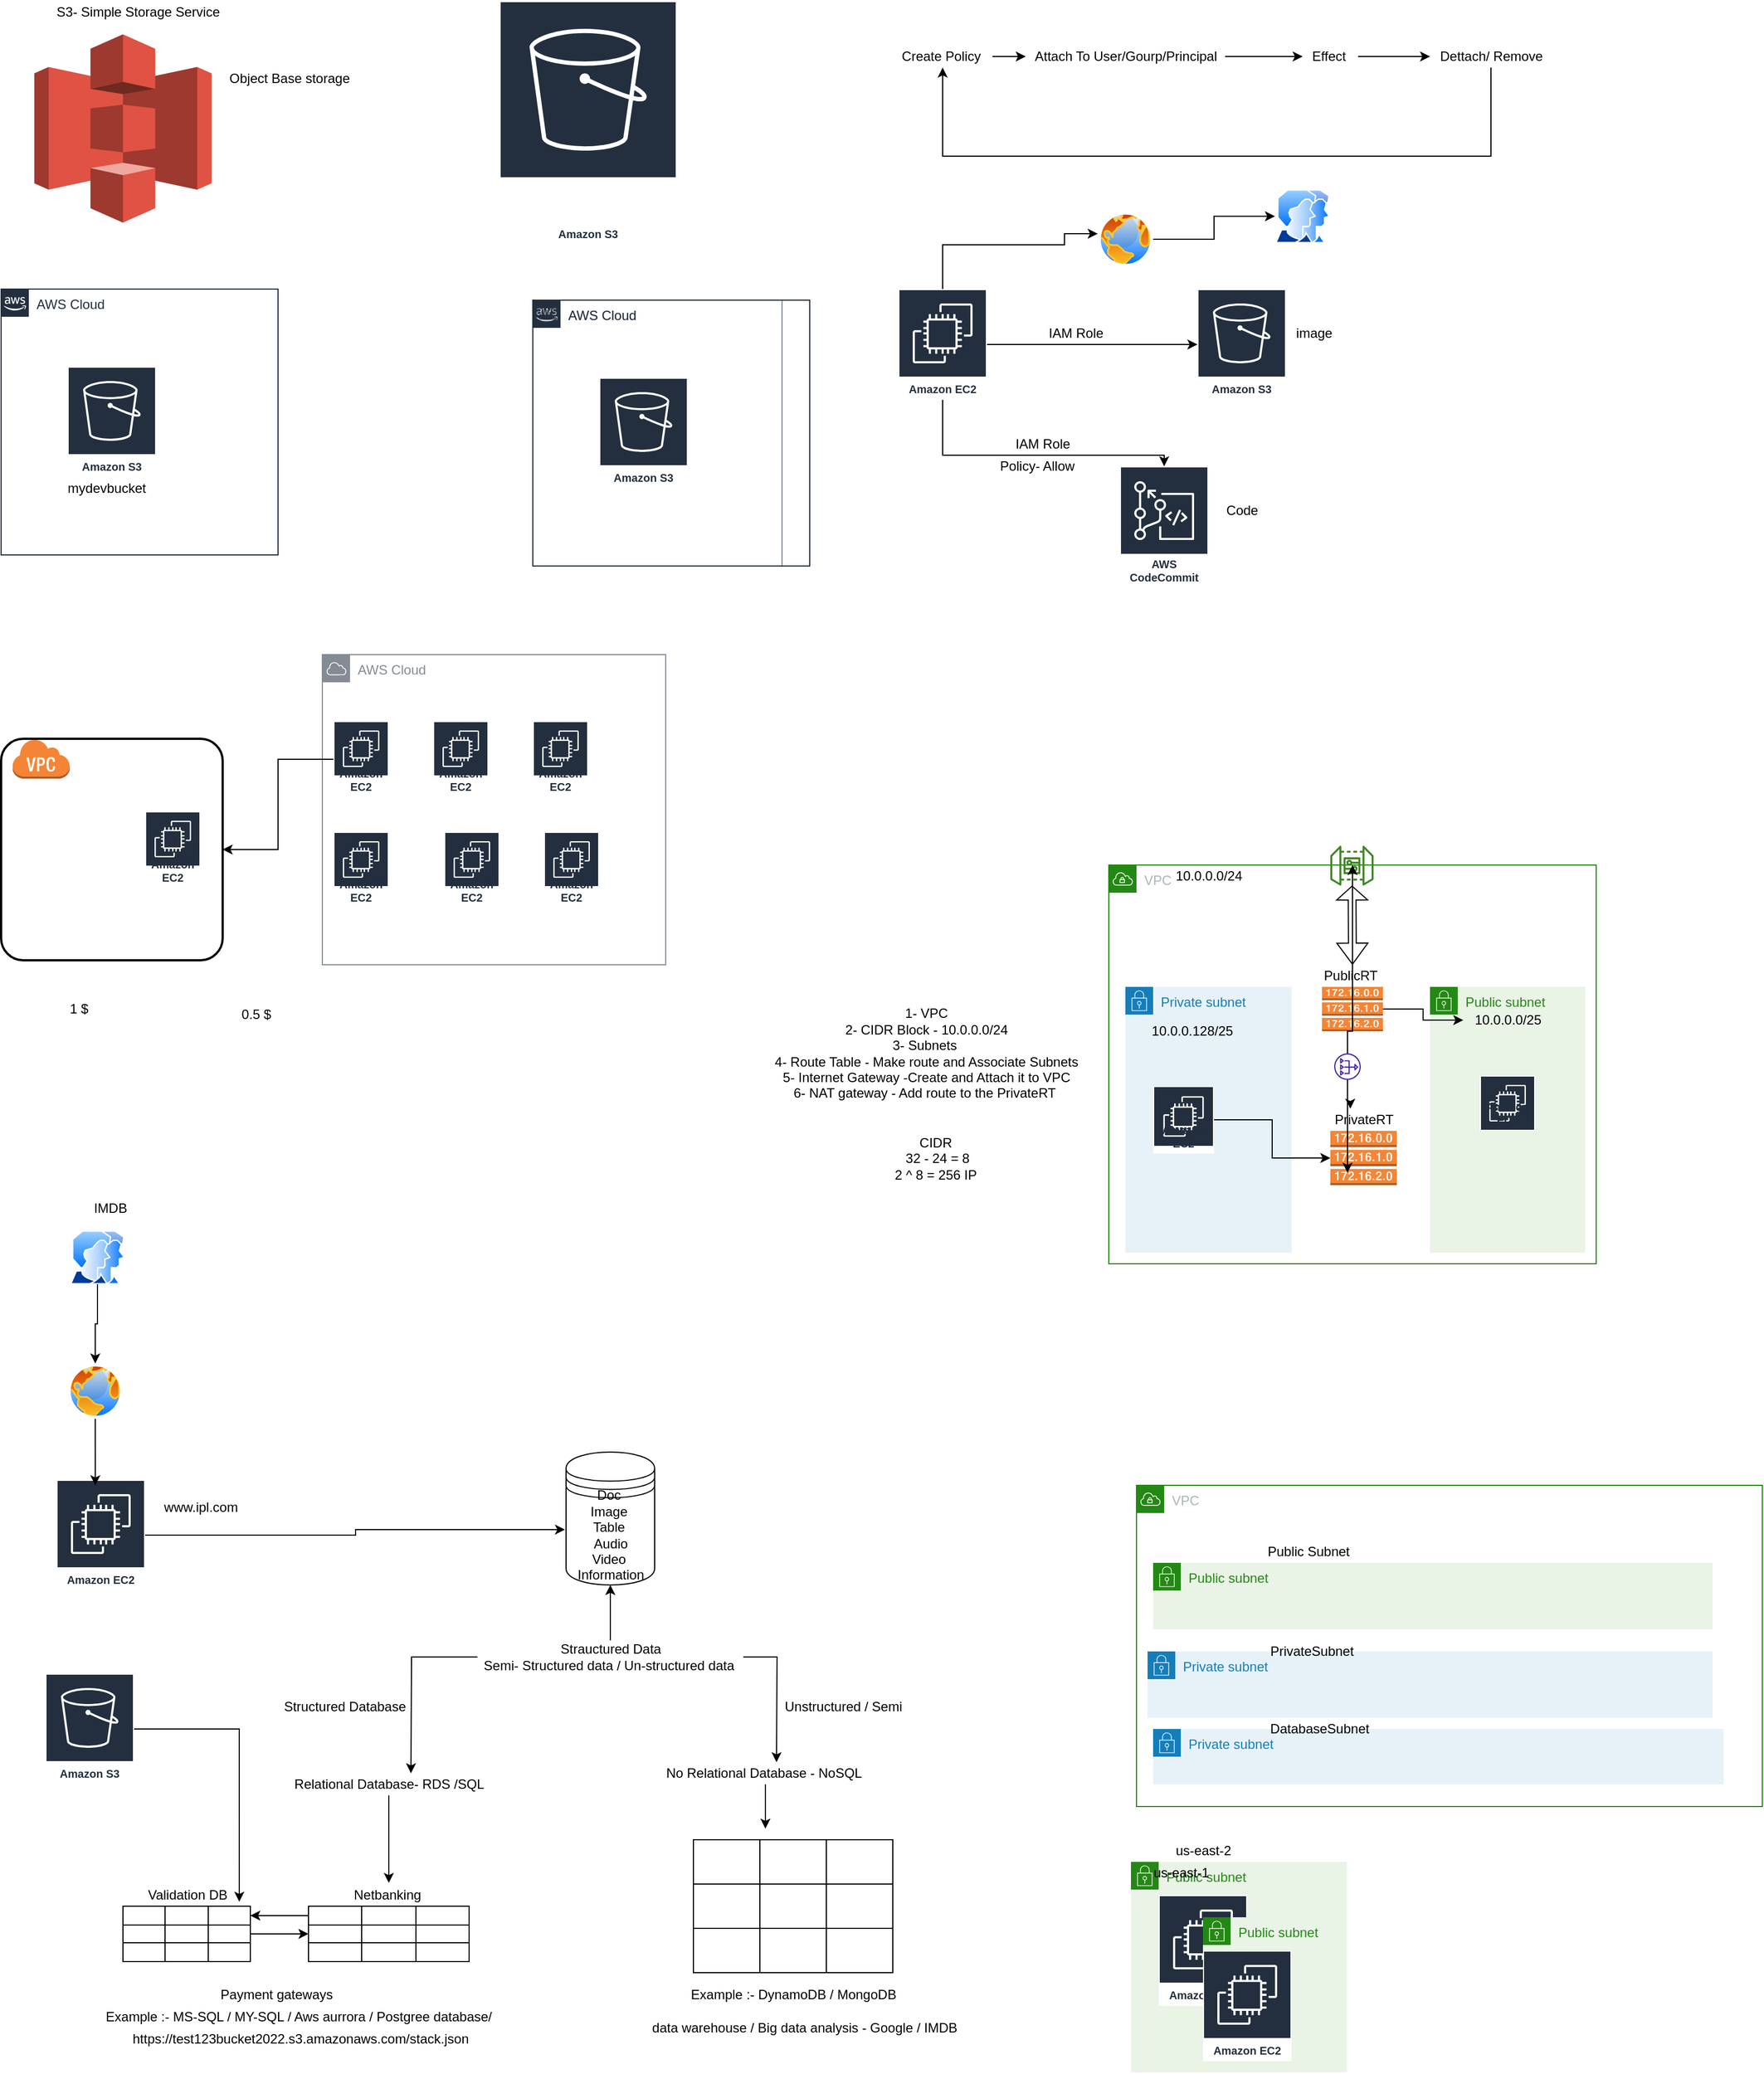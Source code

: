 <mxfile version="18.1.3" type="github" pages="2">
  <diagram id="lFxsmAKlkC_CHH3mUBWc" name="Page-1">
    <mxGraphModel dx="1958" dy="418" grid="1" gridSize="10" guides="1" tooltips="1" connect="1" arrows="1" fold="1" page="1" pageScale="1" pageWidth="850" pageHeight="1100" math="0" shadow="0">
      <root>
        <mxCell id="0" />
        <mxCell id="1" parent="0" />
        <mxCell id="W_ZTkigPUNPTzvWaKMQf-11" value="" style="edgeStyle=orthogonalEdgeStyle;rounded=0;orthogonalLoop=1;jettySize=auto;html=1;" parent="1" source="W_ZTkigPUNPTzvWaKMQf-3" target="W_ZTkigPUNPTzvWaKMQf-4" edge="1">
          <mxGeometry relative="1" as="geometry" />
        </mxCell>
        <mxCell id="W_ZTkigPUNPTzvWaKMQf-3" value="Create Policy&amp;nbsp;" style="text;html=1;align=center;verticalAlign=middle;resizable=0;points=[];autosize=1;strokeColor=none;fillColor=none;" parent="1" vertex="1">
          <mxGeometry x="15" y="150" width="90" height="20" as="geometry" />
        </mxCell>
        <mxCell id="W_ZTkigPUNPTzvWaKMQf-9" value="" style="edgeStyle=orthogonalEdgeStyle;rounded=0;orthogonalLoop=1;jettySize=auto;html=1;" parent="1" source="W_ZTkigPUNPTzvWaKMQf-4" target="W_ZTkigPUNPTzvWaKMQf-5" edge="1">
          <mxGeometry relative="1" as="geometry" />
        </mxCell>
        <mxCell id="W_ZTkigPUNPTzvWaKMQf-4" value="Attach To User/Gourp/Principal" style="text;html=1;align=center;verticalAlign=middle;resizable=0;points=[];autosize=1;strokeColor=none;fillColor=none;" parent="1" vertex="1">
          <mxGeometry x="135" y="150" width="180" height="20" as="geometry" />
        </mxCell>
        <mxCell id="W_ZTkigPUNPTzvWaKMQf-10" value="" style="edgeStyle=orthogonalEdgeStyle;rounded=0;orthogonalLoop=1;jettySize=auto;html=1;" parent="1" source="W_ZTkigPUNPTzvWaKMQf-5" target="W_ZTkigPUNPTzvWaKMQf-6" edge="1">
          <mxGeometry relative="1" as="geometry" />
        </mxCell>
        <mxCell id="W_ZTkigPUNPTzvWaKMQf-5" value="Effect&amp;nbsp;" style="text;html=1;align=center;verticalAlign=middle;resizable=0;points=[];autosize=1;strokeColor=none;fillColor=none;" parent="1" vertex="1">
          <mxGeometry x="385" y="150" width="50" height="20" as="geometry" />
        </mxCell>
        <mxCell id="W_ZTkigPUNPTzvWaKMQf-12" style="edgeStyle=orthogonalEdgeStyle;rounded=0;orthogonalLoop=1;jettySize=auto;html=1;" parent="1" source="W_ZTkigPUNPTzvWaKMQf-6" target="W_ZTkigPUNPTzvWaKMQf-3" edge="1">
          <mxGeometry relative="1" as="geometry">
            <Array as="points">
              <mxPoint x="555" y="250" />
              <mxPoint x="60" y="250" />
            </Array>
          </mxGeometry>
        </mxCell>
        <mxCell id="W_ZTkigPUNPTzvWaKMQf-6" value="Dettach/ Remove" style="text;html=1;align=center;verticalAlign=middle;resizable=0;points=[];autosize=1;strokeColor=none;fillColor=none;" parent="1" vertex="1">
          <mxGeometry x="500" y="150" width="110" height="20" as="geometry" />
        </mxCell>
        <mxCell id="W_ZTkigPUNPTzvWaKMQf-16" style="edgeStyle=orthogonalEdgeStyle;rounded=0;orthogonalLoop=1;jettySize=auto;html=1;" parent="1" source="W_ZTkigPUNPTzvWaKMQf-13" target="W_ZTkigPUNPTzvWaKMQf-14" edge="1">
          <mxGeometry relative="1" as="geometry" />
        </mxCell>
        <mxCell id="W_ZTkigPUNPTzvWaKMQf-18" style="edgeStyle=orthogonalEdgeStyle;rounded=0;orthogonalLoop=1;jettySize=auto;html=1;" parent="1" source="W_ZTkigPUNPTzvWaKMQf-13" target="W_ZTkigPUNPTzvWaKMQf-15" edge="1">
          <mxGeometry relative="1" as="geometry">
            <Array as="points">
              <mxPoint x="60" y="520" />
              <mxPoint x="260" y="520" />
            </Array>
          </mxGeometry>
        </mxCell>
        <mxCell id="W_ZTkigPUNPTzvWaKMQf-20" style="edgeStyle=orthogonalEdgeStyle;rounded=0;orthogonalLoop=1;jettySize=auto;html=1;" parent="1" source="W_ZTkigPUNPTzvWaKMQf-13" edge="1">
          <mxGeometry relative="1" as="geometry">
            <mxPoint x="200" y="320" as="targetPoint" />
            <Array as="points">
              <mxPoint x="60" y="330" />
              <mxPoint x="170" y="330" />
            </Array>
          </mxGeometry>
        </mxCell>
        <mxCell id="W_ZTkigPUNPTzvWaKMQf-13" value="Amazon EC2" style="sketch=0;outlineConnect=0;fontColor=#232F3E;gradientColor=none;strokeColor=#ffffff;fillColor=#232F3E;dashed=0;verticalLabelPosition=middle;verticalAlign=bottom;align=center;html=1;whiteSpace=wrap;fontSize=10;fontStyle=1;spacing=3;shape=mxgraph.aws4.productIcon;prIcon=mxgraph.aws4.ec2;" parent="1" vertex="1">
          <mxGeometry x="20" y="370" width="80" height="100" as="geometry" />
        </mxCell>
        <mxCell id="W_ZTkigPUNPTzvWaKMQf-14" value="Amazon S3" style="sketch=0;outlineConnect=0;fontColor=#232F3E;gradientColor=none;strokeColor=#ffffff;fillColor=#232F3E;dashed=0;verticalLabelPosition=middle;verticalAlign=bottom;align=center;html=1;whiteSpace=wrap;fontSize=10;fontStyle=1;spacing=3;shape=mxgraph.aws4.productIcon;prIcon=mxgraph.aws4.s3;" parent="1" vertex="1">
          <mxGeometry x="290" y="370" width="80" height="100" as="geometry" />
        </mxCell>
        <mxCell id="W_ZTkigPUNPTzvWaKMQf-15" value="AWS CodeCommit" style="sketch=0;outlineConnect=0;fontColor=#232F3E;gradientColor=none;strokeColor=#ffffff;fillColor=#232F3E;dashed=0;verticalLabelPosition=middle;verticalAlign=bottom;align=center;html=1;whiteSpace=wrap;fontSize=10;fontStyle=1;spacing=3;shape=mxgraph.aws4.productIcon;prIcon=mxgraph.aws4.codecommit;" parent="1" vertex="1">
          <mxGeometry x="220" y="530" width="80" height="110" as="geometry" />
        </mxCell>
        <mxCell id="W_ZTkigPUNPTzvWaKMQf-17" value="image" style="text;html=1;align=center;verticalAlign=middle;resizable=0;points=[];autosize=1;strokeColor=none;fillColor=none;" parent="1" vertex="1">
          <mxGeometry x="370" y="400" width="50" height="20" as="geometry" />
        </mxCell>
        <mxCell id="W_ZTkigPUNPTzvWaKMQf-19" value="Code" style="text;html=1;align=center;verticalAlign=middle;resizable=0;points=[];autosize=1;strokeColor=none;fillColor=none;" parent="1" vertex="1">
          <mxGeometry x="310" y="560" width="40" height="20" as="geometry" />
        </mxCell>
        <mxCell id="W_ZTkigPUNPTzvWaKMQf-23" style="edgeStyle=orthogonalEdgeStyle;rounded=0;orthogonalLoop=1;jettySize=auto;html=1;entryX=0;entryY=0.5;entryDx=0;entryDy=0;" parent="1" source="W_ZTkigPUNPTzvWaKMQf-21" target="W_ZTkigPUNPTzvWaKMQf-22" edge="1">
          <mxGeometry relative="1" as="geometry" />
        </mxCell>
        <mxCell id="W_ZTkigPUNPTzvWaKMQf-21" value="" style="aspect=fixed;perimeter=ellipsePerimeter;html=1;align=center;shadow=0;dashed=0;spacingTop=3;image;image=img/lib/active_directory/internet_globe.svg;" parent="1" vertex="1">
          <mxGeometry x="200" y="300" width="50" height="50" as="geometry" />
        </mxCell>
        <mxCell id="W_ZTkigPUNPTzvWaKMQf-22" value="" style="aspect=fixed;perimeter=ellipsePerimeter;html=1;align=center;shadow=0;dashed=0;spacingTop=3;image;image=img/lib/active_directory/user_accounts.svg;" parent="1" vertex="1">
          <mxGeometry x="360" y="280" width="50" height="48.5" as="geometry" />
        </mxCell>
        <mxCell id="W_ZTkigPUNPTzvWaKMQf-24" value="IAM Role" style="text;html=1;align=center;verticalAlign=middle;resizable=0;points=[];autosize=1;strokeColor=none;fillColor=none;" parent="1" vertex="1">
          <mxGeometry x="150" y="400" width="60" height="20" as="geometry" />
        </mxCell>
        <mxCell id="W_ZTkigPUNPTzvWaKMQf-25" value="IAM Role" style="text;html=1;align=center;verticalAlign=middle;resizable=0;points=[];autosize=1;strokeColor=none;fillColor=none;" parent="1" vertex="1">
          <mxGeometry x="120" y="500" width="60" height="20" as="geometry" />
        </mxCell>
        <mxCell id="W_ZTkigPUNPTzvWaKMQf-26" value="Policy- Allow" style="text;html=1;align=center;verticalAlign=middle;resizable=0;points=[];autosize=1;strokeColor=none;fillColor=none;" parent="1" vertex="1">
          <mxGeometry x="105" y="520" width="80" height="20" as="geometry" />
        </mxCell>
        <mxCell id="wipIX7ScacwQ_WRAgbHF-1" value="VPC" style="points=[[0,0],[0.25,0],[0.5,0],[0.75,0],[1,0],[1,0.25],[1,0.5],[1,0.75],[1,1],[0.75,1],[0.5,1],[0.25,1],[0,1],[0,0.75],[0,0.5],[0,0.25]];outlineConnect=0;gradientColor=none;html=1;whiteSpace=wrap;fontSize=12;fontStyle=0;container=1;pointerEvents=0;collapsible=0;recursiveResize=0;shape=mxgraph.aws4.group;grIcon=mxgraph.aws4.group_vpc;strokeColor=#248814;fillColor=none;verticalAlign=top;align=left;spacingLeft=30;fontColor=#AAB7B8;dashed=0;" parent="1" vertex="1">
          <mxGeometry x="210" y="890" width="440" height="360" as="geometry" />
        </mxCell>
        <mxCell id="wipIX7ScacwQ_WRAgbHF-7" value="10.0.0.0/24" style="text;html=1;align=center;verticalAlign=middle;resizable=0;points=[];autosize=1;strokeColor=none;fillColor=none;" parent="wipIX7ScacwQ_WRAgbHF-1" vertex="1">
          <mxGeometry x="50" width="80" height="20" as="geometry" />
        </mxCell>
        <mxCell id="wipIX7ScacwQ_WRAgbHF-8" value="Public subnet" style="points=[[0,0],[0.25,0],[0.5,0],[0.75,0],[1,0],[1,0.25],[1,0.5],[1,0.75],[1,1],[0.75,1],[0.5,1],[0.25,1],[0,1],[0,0.75],[0,0.5],[0,0.25]];outlineConnect=0;gradientColor=none;html=1;whiteSpace=wrap;fontSize=12;fontStyle=0;container=1;pointerEvents=0;collapsible=0;recursiveResize=0;shape=mxgraph.aws4.group;grIcon=mxgraph.aws4.group_security_group;grStroke=0;strokeColor=#248814;fillColor=#E9F3E6;verticalAlign=top;align=left;spacingLeft=30;fontColor=#248814;dashed=0;" parent="wipIX7ScacwQ_WRAgbHF-1" vertex="1">
          <mxGeometry x="290" y="110" width="140" height="240" as="geometry" />
        </mxCell>
        <mxCell id="wipIX7ScacwQ_WRAgbHF-11" value="10.0.0.0/25" style="text;html=1;align=center;verticalAlign=middle;resizable=0;points=[];autosize=1;strokeColor=none;fillColor=none;" parent="wipIX7ScacwQ_WRAgbHF-8" vertex="1">
          <mxGeometry x="30" y="20" width="80" height="20" as="geometry" />
        </mxCell>
        <mxCell id="wipIX7ScacwQ_WRAgbHF-24" value="Amazon EC2" style="sketch=0;outlineConnect=0;fontColor=#232F3E;gradientColor=none;strokeColor=#ffffff;fillColor=#232F3E;dashed=0;verticalLabelPosition=middle;verticalAlign=bottom;align=center;html=1;whiteSpace=wrap;fontSize=10;fontStyle=1;spacing=3;shape=mxgraph.aws4.productIcon;prIcon=mxgraph.aws4.ec2;" parent="wipIX7ScacwQ_WRAgbHF-8" vertex="1">
          <mxGeometry x="45" y="80" width="50" height="50" as="geometry" />
        </mxCell>
        <mxCell id="wipIX7ScacwQ_WRAgbHF-10" value="Private subnet" style="points=[[0,0],[0.25,0],[0.5,0],[0.75,0],[1,0],[1,0.25],[1,0.5],[1,0.75],[1,1],[0.75,1],[0.5,1],[0.25,1],[0,1],[0,0.75],[0,0.5],[0,0.25]];outlineConnect=0;gradientColor=none;html=1;whiteSpace=wrap;fontSize=12;fontStyle=0;container=1;pointerEvents=0;collapsible=0;recursiveResize=0;shape=mxgraph.aws4.group;grIcon=mxgraph.aws4.group_security_group;grStroke=0;strokeColor=#147EBA;fillColor=#E6F2F8;verticalAlign=top;align=left;spacingLeft=30;fontColor=#147EBA;dashed=0;" parent="wipIX7ScacwQ_WRAgbHF-1" vertex="1">
          <mxGeometry x="15" y="110" width="150" height="240" as="geometry" />
        </mxCell>
        <mxCell id="wipIX7ScacwQ_WRAgbHF-12" value="10.0.0.128/25" style="text;html=1;align=center;verticalAlign=middle;resizable=0;points=[];autosize=1;strokeColor=none;fillColor=none;" parent="wipIX7ScacwQ_WRAgbHF-10" vertex="1">
          <mxGeometry x="15" y="30" width="90" height="20" as="geometry" />
        </mxCell>
        <mxCell id="wipIX7ScacwQ_WRAgbHF-25" value="Amazon EC2" style="sketch=0;outlineConnect=0;fontColor=#232F3E;gradientColor=none;strokeColor=#ffffff;fillColor=#232F3E;dashed=0;verticalLabelPosition=middle;verticalAlign=bottom;align=center;html=1;whiteSpace=wrap;fontSize=10;fontStyle=1;spacing=3;shape=mxgraph.aws4.productIcon;prIcon=mxgraph.aws4.ec2;" parent="wipIX7ScacwQ_WRAgbHF-10" vertex="1">
          <mxGeometry x="25" y="89.5" width="55" height="61" as="geometry" />
        </mxCell>
        <mxCell id="wipIX7ScacwQ_WRAgbHF-19" value="" style="edgeStyle=orthogonalEdgeStyle;rounded=0;orthogonalLoop=1;jettySize=auto;html=1;" parent="wipIX7ScacwQ_WRAgbHF-1" source="wipIX7ScacwQ_WRAgbHF-13" target="wipIX7ScacwQ_WRAgbHF-11" edge="1">
          <mxGeometry relative="1" as="geometry" />
        </mxCell>
        <mxCell id="wipIX7ScacwQ_WRAgbHF-13" value="" style="outlineConnect=0;dashed=0;verticalLabelPosition=bottom;verticalAlign=top;align=center;html=1;shape=mxgraph.aws3.route_table;fillColor=#F58536;gradientColor=none;" parent="wipIX7ScacwQ_WRAgbHF-1" vertex="1">
          <mxGeometry x="192.5" y="110" width="55" height="40" as="geometry" />
        </mxCell>
        <mxCell id="wipIX7ScacwQ_WRAgbHF-14" value="PublicRT" style="text;html=1;align=center;verticalAlign=middle;resizable=0;points=[];autosize=1;strokeColor=none;fillColor=none;" parent="wipIX7ScacwQ_WRAgbHF-1" vertex="1">
          <mxGeometry x="187.5" y="90" width="60" height="20" as="geometry" />
        </mxCell>
        <mxCell id="wipIX7ScacwQ_WRAgbHF-15" value="" style="outlineConnect=0;dashed=0;verticalLabelPosition=bottom;verticalAlign=top;align=center;html=1;shape=mxgraph.aws3.route_table;fillColor=#F58536;gradientColor=none;" parent="wipIX7ScacwQ_WRAgbHF-1" vertex="1">
          <mxGeometry x="200" y="240" width="60" height="49" as="geometry" />
        </mxCell>
        <mxCell id="wipIX7ScacwQ_WRAgbHF-16" value="PrivateRT" style="text;html=1;align=center;verticalAlign=middle;resizable=0;points=[];autosize=1;strokeColor=none;fillColor=none;" parent="wipIX7ScacwQ_WRAgbHF-1" vertex="1">
          <mxGeometry x="195" y="220" width="70" height="20" as="geometry" />
        </mxCell>
        <mxCell id="wipIX7ScacwQ_WRAgbHF-21" value="" style="sketch=0;outlineConnect=0;fontColor=#232F3E;gradientColor=none;fillColor=#3F8624;strokeColor=none;dashed=0;verticalLabelPosition=bottom;verticalAlign=top;align=center;html=1;fontSize=12;fontStyle=0;aspect=fixed;pointerEvents=1;shape=mxgraph.aws4.iot_device_gateway;" parent="wipIX7ScacwQ_WRAgbHF-1" vertex="1">
          <mxGeometry x="200" y="-19" width="39" height="39" as="geometry" />
        </mxCell>
        <mxCell id="wipIX7ScacwQ_WRAgbHF-23" value="" style="shape=flexArrow;endArrow=classic;startArrow=classic;html=1;rounded=0;width=7;endSize=3.86;" parent="wipIX7ScacwQ_WRAgbHF-1" target="wipIX7ScacwQ_WRAgbHF-21" edge="1">
          <mxGeometry width="100" height="100" relative="1" as="geometry">
            <mxPoint x="220" y="90" as="sourcePoint" />
            <mxPoint x="239" y="30" as="targetPoint" />
          </mxGeometry>
        </mxCell>
        <mxCell id="wipIX7ScacwQ_WRAgbHF-29" style="edgeStyle=orthogonalEdgeStyle;rounded=0;orthogonalLoop=1;jettySize=auto;html=1;entryX=0.329;entryY=0;entryDx=0;entryDy=0;entryPerimeter=0;" parent="wipIX7ScacwQ_WRAgbHF-1" source="wipIX7ScacwQ_WRAgbHF-28" target="wipIX7ScacwQ_WRAgbHF-16" edge="1">
          <mxGeometry relative="1" as="geometry" />
        </mxCell>
        <mxCell id="wipIX7ScacwQ_WRAgbHF-32" style="edgeStyle=orthogonalEdgeStyle;rounded=0;orthogonalLoop=1;jettySize=auto;html=1;" parent="wipIX7ScacwQ_WRAgbHF-1" source="wipIX7ScacwQ_WRAgbHF-28" target="wipIX7ScacwQ_WRAgbHF-1" edge="1">
          <mxGeometry relative="1" as="geometry">
            <Array as="points">
              <mxPoint x="170" y="70" />
              <mxPoint x="170" y="70" />
            </Array>
          </mxGeometry>
        </mxCell>
        <mxCell id="wipIX7ScacwQ_WRAgbHF-28" value="" style="sketch=0;outlineConnect=0;fontColor=#232F3E;gradientColor=none;fillColor=#4D27AA;strokeColor=none;dashed=0;verticalLabelPosition=bottom;verticalAlign=top;align=center;html=1;fontSize=12;fontStyle=0;aspect=fixed;pointerEvents=1;shape=mxgraph.aws4.nat_gateway;" parent="wipIX7ScacwQ_WRAgbHF-1" vertex="1">
          <mxGeometry x="203.5" y="170" width="24" height="24" as="geometry" />
        </mxCell>
        <mxCell id="wipIX7ScacwQ_WRAgbHF-33" style="edgeStyle=orthogonalEdgeStyle;rounded=0;orthogonalLoop=1;jettySize=auto;html=1;" parent="wipIX7ScacwQ_WRAgbHF-1" source="wipIX7ScacwQ_WRAgbHF-28" target="wipIX7ScacwQ_WRAgbHF-1" edge="1">
          <mxGeometry relative="1" as="geometry">
            <mxPoint x="450" y="50" as="targetPoint" />
            <Array as="points" />
          </mxGeometry>
        </mxCell>
        <mxCell id="wipIX7ScacwQ_WRAgbHF-34" style="edgeStyle=orthogonalEdgeStyle;rounded=0;orthogonalLoop=1;jettySize=auto;html=1;" parent="wipIX7ScacwQ_WRAgbHF-1" source="wipIX7ScacwQ_WRAgbHF-25" target="wipIX7ScacwQ_WRAgbHF-15" edge="1">
          <mxGeometry relative="1" as="geometry" />
        </mxCell>
        <mxCell id="wipIX7ScacwQ_WRAgbHF-4" value="1- VPC&lt;br&gt;2- CIDR Block - 10.0.0.0/24&lt;br&gt;3- Subnets&amp;nbsp;&lt;br&gt;4- Route Table - Make route and Associate Subnets&lt;br&gt;5- Internet Gateway -Create and Attach it to VPC&lt;br&gt;6- NAT gateway - Add route to the PrivateRT&amp;nbsp;" style="text;html=1;align=center;verticalAlign=middle;resizable=0;points=[];autosize=1;strokeColor=none;fillColor=none;" parent="1" vertex="1">
          <mxGeometry x="-100" y="1015" width="290" height="90" as="geometry" />
        </mxCell>
        <mxCell id="wipIX7ScacwQ_WRAgbHF-6" value="CIDR&amp;nbsp;&lt;br&gt;32 - 24 = 8&lt;br&gt;2 ^ 8 = 256 IP&amp;nbsp;" style="text;html=1;align=center;verticalAlign=middle;resizable=0;points=[];autosize=1;strokeColor=none;fillColor=none;" parent="1" vertex="1">
          <mxGeometry x="10" y="1130" width="90" height="50" as="geometry" />
        </mxCell>
        <mxCell id="wipIX7ScacwQ_WRAgbHF-35" value="VPC" style="points=[[0,0],[0.25,0],[0.5,0],[0.75,0],[1,0],[1,0.25],[1,0.5],[1,0.75],[1,1],[0.75,1],[0.5,1],[0.25,1],[0,1],[0,0.75],[0,0.5],[0,0.25]];outlineConnect=0;gradientColor=none;html=1;whiteSpace=wrap;fontSize=12;fontStyle=0;container=1;pointerEvents=0;collapsible=0;recursiveResize=0;shape=mxgraph.aws4.group;grIcon=mxgraph.aws4.group_vpc;strokeColor=#248814;fillColor=none;verticalAlign=top;align=left;spacingLeft=30;fontColor=#AAB7B8;dashed=0;" parent="1" vertex="1">
          <mxGeometry x="235" y="1450" width="565" height="290" as="geometry" />
        </mxCell>
        <mxCell id="wipIX7ScacwQ_WRAgbHF-38" value="Public subnet" style="points=[[0,0],[0.25,0],[0.5,0],[0.75,0],[1,0],[1,0.25],[1,0.5],[1,0.75],[1,1],[0.75,1],[0.5,1],[0.25,1],[0,1],[0,0.75],[0,0.5],[0,0.25]];outlineConnect=0;gradientColor=none;html=1;whiteSpace=wrap;fontSize=12;fontStyle=0;container=1;pointerEvents=0;collapsible=0;recursiveResize=0;shape=mxgraph.aws4.group;grIcon=mxgraph.aws4.group_security_group;grStroke=0;strokeColor=#248814;fillColor=#E9F3E6;verticalAlign=top;align=left;spacingLeft=30;fontColor=#248814;dashed=0;" parent="wipIX7ScacwQ_WRAgbHF-35" vertex="1">
          <mxGeometry x="15" y="70" width="505" height="60" as="geometry" />
        </mxCell>
        <mxCell id="wipIX7ScacwQ_WRAgbHF-39" value="Private subnet" style="points=[[0,0],[0.25,0],[0.5,0],[0.75,0],[1,0],[1,0.25],[1,0.5],[1,0.75],[1,1],[0.75,1],[0.5,1],[0.25,1],[0,1],[0,0.75],[0,0.5],[0,0.25]];outlineConnect=0;gradientColor=none;html=1;whiteSpace=wrap;fontSize=12;fontStyle=0;container=1;pointerEvents=0;collapsible=0;recursiveResize=0;shape=mxgraph.aws4.group;grIcon=mxgraph.aws4.group_security_group;grStroke=0;strokeColor=#147EBA;fillColor=#E6F2F8;verticalAlign=top;align=left;spacingLeft=30;fontColor=#147EBA;dashed=0;" parent="wipIX7ScacwQ_WRAgbHF-35" vertex="1">
          <mxGeometry x="10" y="150" width="510" height="60" as="geometry" />
        </mxCell>
        <mxCell id="wipIX7ScacwQ_WRAgbHF-45" value="PrivateSubnet" style="text;html=1;align=center;verticalAlign=middle;resizable=0;points=[];autosize=1;strokeColor=none;fillColor=none;" parent="wipIX7ScacwQ_WRAgbHF-39" vertex="1">
          <mxGeometry x="102.5" y="-10" width="90" height="20" as="geometry" />
        </mxCell>
        <mxCell id="wipIX7ScacwQ_WRAgbHF-43" value="Private subnet" style="points=[[0,0],[0.25,0],[0.5,0],[0.75,0],[1,0],[1,0.25],[1,0.5],[1,0.75],[1,1],[0.75,1],[0.5,1],[0.25,1],[0,1],[0,0.75],[0,0.5],[0,0.25]];outlineConnect=0;gradientColor=none;html=1;whiteSpace=wrap;fontSize=12;fontStyle=0;container=1;pointerEvents=0;collapsible=0;recursiveResize=0;shape=mxgraph.aws4.group;grIcon=mxgraph.aws4.group_security_group;grStroke=0;strokeColor=#147EBA;fillColor=#E6F2F8;verticalAlign=top;align=left;spacingLeft=30;fontColor=#147EBA;dashed=0;" parent="wipIX7ScacwQ_WRAgbHF-35" vertex="1">
          <mxGeometry x="15" y="220" width="515" height="50" as="geometry" />
        </mxCell>
        <mxCell id="wipIX7ScacwQ_WRAgbHF-44" value="Public Subnet" style="text;html=1;align=center;verticalAlign=middle;resizable=0;points=[];autosize=1;strokeColor=none;fillColor=none;" parent="1" vertex="1">
          <mxGeometry x="345" y="1500" width="90" height="20" as="geometry" />
        </mxCell>
        <mxCell id="wipIX7ScacwQ_WRAgbHF-46" value="DatabaseSubnet" style="text;html=1;align=center;verticalAlign=middle;resizable=0;points=[];autosize=1;strokeColor=none;fillColor=none;" parent="1" vertex="1">
          <mxGeometry x="350" y="1660" width="100" height="20" as="geometry" />
        </mxCell>
        <mxCell id="wipIX7ScacwQ_WRAgbHF-49" value="Public subnet" style="points=[[0,0],[0.25,0],[0.5,0],[0.75,0],[1,0],[1,0.25],[1,0.5],[1,0.75],[1,1],[0.75,1],[0.5,1],[0.25,1],[0,1],[0,0.75],[0,0.5],[0,0.25]];outlineConnect=0;gradientColor=none;html=1;whiteSpace=wrap;fontSize=12;fontStyle=0;container=1;pointerEvents=0;collapsible=0;recursiveResize=0;shape=mxgraph.aws4.group;grIcon=mxgraph.aws4.group_security_group;grStroke=0;strokeColor=#248814;fillColor=#E9F3E6;verticalAlign=top;align=left;spacingLeft=30;fontColor=#248814;dashed=0;" parent="1" vertex="1">
          <mxGeometry x="230" y="1790" width="195" height="190" as="geometry" />
        </mxCell>
        <mxCell id="wipIX7ScacwQ_WRAgbHF-53" value="Amazon EC2" style="sketch=0;outlineConnect=0;fontColor=#232F3E;gradientColor=none;strokeColor=#ffffff;fillColor=#232F3E;dashed=0;verticalLabelPosition=middle;verticalAlign=bottom;align=center;html=1;whiteSpace=wrap;fontSize=10;fontStyle=1;spacing=3;shape=mxgraph.aws4.productIcon;prIcon=mxgraph.aws4.ec2;" parent="wipIX7ScacwQ_WRAgbHF-49" vertex="1">
          <mxGeometry x="25" y="30" width="80" height="100" as="geometry" />
        </mxCell>
        <mxCell id="wipIX7ScacwQ_WRAgbHF-48" value="Public subnet" style="points=[[0,0],[0.25,0],[0.5,0],[0.75,0],[1,0],[1,0.25],[1,0.5],[1,0.75],[1,1],[0.75,1],[0.5,1],[0.25,1],[0,1],[0,0.75],[0,0.5],[0,0.25]];outlineConnect=0;gradientColor=none;html=1;whiteSpace=wrap;fontSize=12;fontStyle=0;container=1;pointerEvents=0;collapsible=0;recursiveResize=0;shape=mxgraph.aws4.group;grIcon=mxgraph.aws4.group_security_group;grStroke=0;strokeColor=#248814;fillColor=#E9F3E6;verticalAlign=top;align=left;spacingLeft=30;fontColor=#248814;dashed=0;" parent="wipIX7ScacwQ_WRAgbHF-49" vertex="1">
          <mxGeometry x="65" y="50" width="130" height="140" as="geometry" />
        </mxCell>
        <mxCell id="wipIX7ScacwQ_WRAgbHF-50" value="us-east-1" style="text;html=1;align=center;verticalAlign=middle;resizable=0;points=[];autosize=1;strokeColor=none;fillColor=none;" parent="wipIX7ScacwQ_WRAgbHF-49" vertex="1">
          <mxGeometry x="10" width="70" height="20" as="geometry" />
        </mxCell>
        <mxCell id="wipIX7ScacwQ_WRAgbHF-51" value="us-east-2" style="text;html=1;align=center;verticalAlign=middle;resizable=0;points=[];autosize=1;strokeColor=none;fillColor=none;" parent="1" vertex="1">
          <mxGeometry x="260" y="1770" width="70" height="20" as="geometry" />
        </mxCell>
        <mxCell id="Kod1D8QeRh-U59ldMnxH-1" value="" style="outlineConnect=0;dashed=0;verticalLabelPosition=bottom;verticalAlign=top;align=center;html=1;shape=mxgraph.aws3.s3;fillColor=#E05243;gradientColor=none;" vertex="1" parent="1">
          <mxGeometry x="-760" y="140" width="160" height="170" as="geometry" />
        </mxCell>
        <mxCell id="Kod1D8QeRh-U59ldMnxH-2" value="S3- Simple Storage Service&amp;nbsp;" style="text;html=1;align=center;verticalAlign=middle;resizable=0;points=[];autosize=1;strokeColor=none;fillColor=none;" vertex="1" parent="1">
          <mxGeometry x="-750" y="110" width="170" height="20" as="geometry" />
        </mxCell>
        <mxCell id="Kod1D8QeRh-U59ldMnxH-3" value="Object Base storage" style="text;html=1;align=center;verticalAlign=middle;resizable=0;points=[];autosize=1;strokeColor=none;fillColor=none;" vertex="1" parent="1">
          <mxGeometry x="-590" y="170" width="120" height="20" as="geometry" />
        </mxCell>
        <mxCell id="Kod1D8QeRh-U59ldMnxH-4" value="Amazon S3" style="sketch=0;outlineConnect=0;fontColor=#232F3E;gradientColor=none;strokeColor=#ffffff;fillColor=#232F3E;dashed=0;verticalLabelPosition=middle;verticalAlign=bottom;align=center;html=1;whiteSpace=wrap;fontSize=10;fontStyle=1;spacing=3;shape=mxgraph.aws4.productIcon;prIcon=mxgraph.aws4.s3;" vertex="1" parent="1">
          <mxGeometry x="-340" y="110" width="160" height="220" as="geometry" />
        </mxCell>
        <mxCell id="Kod1D8QeRh-U59ldMnxH-7" value="AWS Cloud" style="points=[[0,0],[0.25,0],[0.5,0],[0.75,0],[1,0],[1,0.25],[1,0.5],[1,0.75],[1,1],[0.75,1],[0.5,1],[0.25,1],[0,1],[0,0.75],[0,0.5],[0,0.25]];outlineConnect=0;gradientColor=none;html=1;whiteSpace=wrap;fontSize=12;fontStyle=0;container=1;pointerEvents=0;collapsible=0;recursiveResize=0;shape=mxgraph.aws4.group;grIcon=mxgraph.aws4.group_aws_cloud_alt;strokeColor=#232F3E;fillColor=none;verticalAlign=top;align=left;spacingLeft=30;fontColor=#232F3E;dashed=0;" vertex="1" parent="1">
          <mxGeometry x="-790" y="370" width="250" height="240" as="geometry" />
        </mxCell>
        <mxCell id="Kod1D8QeRh-U59ldMnxH-9" value="Amazon S3" style="sketch=0;outlineConnect=0;fontColor=#232F3E;gradientColor=none;strokeColor=#ffffff;fillColor=#232F3E;dashed=0;verticalLabelPosition=middle;verticalAlign=bottom;align=center;html=1;whiteSpace=wrap;fontSize=10;fontStyle=1;spacing=3;shape=mxgraph.aws4.productIcon;prIcon=mxgraph.aws4.s3;" vertex="1" parent="Kod1D8QeRh-U59ldMnxH-7">
          <mxGeometry x="60" y="70" width="80" height="100" as="geometry" />
        </mxCell>
        <mxCell id="Kod1D8QeRh-U59ldMnxH-12" value="mydevbucket" style="text;html=1;align=center;verticalAlign=middle;resizable=0;points=[];autosize=1;strokeColor=none;fillColor=none;" vertex="1" parent="Kod1D8QeRh-U59ldMnxH-7">
          <mxGeometry x="50" y="170" width="90" height="20" as="geometry" />
        </mxCell>
        <mxCell id="Kod1D8QeRh-U59ldMnxH-8" value="AWS Cloud" style="sketch=0;outlineConnect=0;gradientColor=none;html=1;whiteSpace=wrap;fontSize=12;fontStyle=0;shape=mxgraph.aws4.group;grIcon=mxgraph.aws4.group_aws_cloud;strokeColor=#858B94;fillColor=none;verticalAlign=top;align=left;spacingLeft=30;fontColor=#858B94;dashed=0;" vertex="1" parent="1">
          <mxGeometry x="-310" y="380" width="225" height="240" as="geometry" />
        </mxCell>
        <mxCell id="Kod1D8QeRh-U59ldMnxH-10" value="AWS Cloud" style="points=[[0,0],[0.25,0],[0.5,0],[0.75,0],[1,0],[1,0.25],[1,0.5],[1,0.75],[1,1],[0.75,1],[0.5,1],[0.25,1],[0,1],[0,0.75],[0,0.5],[0,0.25]];outlineConnect=0;gradientColor=none;html=1;whiteSpace=wrap;fontSize=12;fontStyle=0;container=1;pointerEvents=0;collapsible=0;recursiveResize=0;shape=mxgraph.aws4.group;grIcon=mxgraph.aws4.group_aws_cloud_alt;strokeColor=#232F3E;fillColor=none;verticalAlign=top;align=left;spacingLeft=30;fontColor=#232F3E;dashed=0;" vertex="1" parent="1">
          <mxGeometry x="-310" y="380" width="250" height="240" as="geometry" />
        </mxCell>
        <mxCell id="Kod1D8QeRh-U59ldMnxH-11" value="Amazon S3" style="sketch=0;outlineConnect=0;fontColor=#232F3E;gradientColor=none;strokeColor=#ffffff;fillColor=#232F3E;dashed=0;verticalLabelPosition=middle;verticalAlign=bottom;align=center;html=1;whiteSpace=wrap;fontSize=10;fontStyle=1;spacing=3;shape=mxgraph.aws4.productIcon;prIcon=mxgraph.aws4.s3;" vertex="1" parent="Kod1D8QeRh-U59ldMnxH-10">
          <mxGeometry x="60" y="70" width="80" height="100" as="geometry" />
        </mxCell>
        <mxCell id="Kod1D8QeRh-U59ldMnxH-16" value="AWS Cloud" style="sketch=0;outlineConnect=0;gradientColor=none;html=1;whiteSpace=wrap;fontSize=12;fontStyle=0;shape=mxgraph.aws4.group;grIcon=mxgraph.aws4.group_aws_cloud;strokeColor=#858B94;fillColor=none;verticalAlign=top;align=left;spacingLeft=30;fontColor=#858B94;dashed=0;" vertex="1" parent="1">
          <mxGeometry x="-500" y="700" width="310" height="280" as="geometry" />
        </mxCell>
        <mxCell id="Kod1D8QeRh-U59ldMnxH-29" style="edgeStyle=orthogonalEdgeStyle;rounded=0;orthogonalLoop=1;jettySize=auto;html=1;" edge="1" parent="1" source="Kod1D8QeRh-U59ldMnxH-17" target="Kod1D8QeRh-U59ldMnxH-25">
          <mxGeometry relative="1" as="geometry" />
        </mxCell>
        <mxCell id="Kod1D8QeRh-U59ldMnxH-17" value="Amazon EC2" style="sketch=0;outlineConnect=0;fontColor=#232F3E;gradientColor=none;strokeColor=#ffffff;fillColor=#232F3E;dashed=0;verticalLabelPosition=middle;verticalAlign=bottom;align=center;html=1;whiteSpace=wrap;fontSize=10;fontStyle=1;spacing=3;shape=mxgraph.aws4.productIcon;prIcon=mxgraph.aws4.ec2;" vertex="1" parent="1">
          <mxGeometry x="-490" y="760" width="50" height="69" as="geometry" />
        </mxCell>
        <mxCell id="Kod1D8QeRh-U59ldMnxH-18" value="Amazon EC2" style="sketch=0;outlineConnect=0;fontColor=#232F3E;gradientColor=none;strokeColor=#ffffff;fillColor=#232F3E;dashed=0;verticalLabelPosition=middle;verticalAlign=bottom;align=center;html=1;whiteSpace=wrap;fontSize=10;fontStyle=1;spacing=3;shape=mxgraph.aws4.productIcon;prIcon=mxgraph.aws4.ec2;" vertex="1" parent="1">
          <mxGeometry x="-400" y="760" width="50" height="69" as="geometry" />
        </mxCell>
        <mxCell id="Kod1D8QeRh-U59ldMnxH-19" value="Amazon EC2" style="sketch=0;outlineConnect=0;fontColor=#232F3E;gradientColor=none;strokeColor=#ffffff;fillColor=#232F3E;dashed=0;verticalLabelPosition=middle;verticalAlign=bottom;align=center;html=1;whiteSpace=wrap;fontSize=10;fontStyle=1;spacing=3;shape=mxgraph.aws4.productIcon;prIcon=mxgraph.aws4.ec2;" vertex="1" parent="1">
          <mxGeometry x="-310" y="760" width="50" height="69" as="geometry" />
        </mxCell>
        <mxCell id="Kod1D8QeRh-U59ldMnxH-20" value="Amazon EC2" style="sketch=0;outlineConnect=0;fontColor=#232F3E;gradientColor=none;strokeColor=#ffffff;fillColor=#232F3E;dashed=0;verticalLabelPosition=middle;verticalAlign=bottom;align=center;html=1;whiteSpace=wrap;fontSize=10;fontStyle=1;spacing=3;shape=mxgraph.aws4.productIcon;prIcon=mxgraph.aws4.ec2;" vertex="1" parent="1">
          <mxGeometry x="-490" y="860" width="50" height="69" as="geometry" />
        </mxCell>
        <mxCell id="Kod1D8QeRh-U59ldMnxH-21" value="Amazon EC2" style="sketch=0;outlineConnect=0;fontColor=#232F3E;gradientColor=none;strokeColor=#ffffff;fillColor=#232F3E;dashed=0;verticalLabelPosition=middle;verticalAlign=bottom;align=center;html=1;whiteSpace=wrap;fontSize=10;fontStyle=1;spacing=3;shape=mxgraph.aws4.productIcon;prIcon=mxgraph.aws4.ec2;" vertex="1" parent="1">
          <mxGeometry x="-390" y="860" width="50" height="69" as="geometry" />
        </mxCell>
        <mxCell id="Kod1D8QeRh-U59ldMnxH-22" value="Amazon EC2" style="sketch=0;outlineConnect=0;fontColor=#232F3E;gradientColor=none;strokeColor=#ffffff;fillColor=#232F3E;dashed=0;verticalLabelPosition=middle;verticalAlign=bottom;align=center;html=1;whiteSpace=wrap;fontSize=10;fontStyle=1;spacing=3;shape=mxgraph.aws4.productIcon;prIcon=mxgraph.aws4.ec2;" vertex="1" parent="1">
          <mxGeometry x="-300" y="860" width="50" height="69" as="geometry" />
        </mxCell>
        <mxCell id="Kod1D8QeRh-U59ldMnxH-25" value="" style="rounded=1;arcSize=10;dashed=0;fillColor=none;gradientColor=none;strokeWidth=2;" vertex="1" parent="1">
          <mxGeometry x="-790" y="776" width="200" height="200" as="geometry" />
        </mxCell>
        <mxCell id="Kod1D8QeRh-U59ldMnxH-26" value="" style="dashed=0;html=1;shape=mxgraph.aws3.virtual_private_cloud;fillColor=#F58536;gradientColor=none;dashed=0;" vertex="1" parent="1">
          <mxGeometry x="-780" y="776" width="52" height="36" as="geometry" />
        </mxCell>
        <mxCell id="Kod1D8QeRh-U59ldMnxH-27" value="1 $" style="text;html=1;align=center;verticalAlign=middle;resizable=0;points=[];autosize=1;strokeColor=none;fillColor=none;" vertex="1" parent="1">
          <mxGeometry x="-735" y="1010" width="30" height="20" as="geometry" />
        </mxCell>
        <mxCell id="Kod1D8QeRh-U59ldMnxH-28" value="0.5 $" style="text;html=1;align=center;verticalAlign=middle;resizable=0;points=[];autosize=1;strokeColor=none;fillColor=none;" vertex="1" parent="1">
          <mxGeometry x="-580" y="1015" width="40" height="20" as="geometry" />
        </mxCell>
        <mxCell id="Kod1D8QeRh-U59ldMnxH-30" value="Amazon EC2" style="sketch=0;outlineConnect=0;fontColor=#232F3E;gradientColor=none;strokeColor=#ffffff;fillColor=#232F3E;dashed=0;verticalLabelPosition=middle;verticalAlign=bottom;align=center;html=1;whiteSpace=wrap;fontSize=10;fontStyle=1;spacing=3;shape=mxgraph.aws4.productIcon;prIcon=mxgraph.aws4.ec2;" vertex="1" parent="1">
          <mxGeometry x="-660" y="841.5" width="50" height="69" as="geometry" />
        </mxCell>
        <mxCell id="Kod1D8QeRh-U59ldMnxH-31" value="" style="shape=datastore;whiteSpace=wrap;html=1;" vertex="1" parent="1">
          <mxGeometry x="-280" y="1420" width="80" height="120" as="geometry" />
        </mxCell>
        <mxCell id="Kod1D8QeRh-U59ldMnxH-34" style="edgeStyle=orthogonalEdgeStyle;rounded=0;orthogonalLoop=1;jettySize=auto;html=1;entryX=-0.012;entryY=0.444;entryDx=0;entryDy=0;entryPerimeter=0;" edge="1" parent="1" source="Kod1D8QeRh-U59ldMnxH-32" target="Kod1D8QeRh-U59ldMnxH-33">
          <mxGeometry relative="1" as="geometry" />
        </mxCell>
        <mxCell id="Kod1D8QeRh-U59ldMnxH-32" value="Amazon EC2" style="sketch=0;outlineConnect=0;fontColor=#232F3E;gradientColor=none;strokeColor=#ffffff;fillColor=#232F3E;dashed=0;verticalLabelPosition=middle;verticalAlign=bottom;align=center;html=1;whiteSpace=wrap;fontSize=10;fontStyle=1;spacing=3;shape=mxgraph.aws4.productIcon;prIcon=mxgraph.aws4.ec2;" vertex="1" parent="1">
          <mxGeometry x="-740" y="1445" width="80" height="100" as="geometry" />
        </mxCell>
        <mxCell id="Kod1D8QeRh-U59ldMnxH-33" value="Doc&amp;nbsp;&lt;br&gt;Image&amp;nbsp;&lt;br&gt;Table&amp;nbsp;&lt;br&gt;Audio&lt;br&gt;Video&amp;nbsp;&lt;br&gt;Information&lt;br&gt;" style="text;html=1;align=center;verticalAlign=middle;resizable=0;points=[];autosize=1;strokeColor=none;fillColor=none;" vertex="1" parent="1">
          <mxGeometry x="-280" y="1450" width="80" height="90" as="geometry" />
        </mxCell>
        <mxCell id="Kod1D8QeRh-U59ldMnxH-37" value="" style="edgeStyle=orthogonalEdgeStyle;rounded=0;orthogonalLoop=1;jettySize=auto;html=1;" edge="1" parent="1" source="Kod1D8QeRh-U59ldMnxH-35" target="Kod1D8QeRh-U59ldMnxH-33">
          <mxGeometry relative="1" as="geometry" />
        </mxCell>
        <mxCell id="Kod1D8QeRh-U59ldMnxH-38" style="edgeStyle=orthogonalEdgeStyle;rounded=0;orthogonalLoop=1;jettySize=auto;html=1;" edge="1" parent="1" source="Kod1D8QeRh-U59ldMnxH-35">
          <mxGeometry relative="1" as="geometry">
            <mxPoint x="-420" y="1710" as="targetPoint" />
          </mxGeometry>
        </mxCell>
        <mxCell id="Kod1D8QeRh-U59ldMnxH-39" style="edgeStyle=orthogonalEdgeStyle;rounded=0;orthogonalLoop=1;jettySize=auto;html=1;" edge="1" parent="1" source="Kod1D8QeRh-U59ldMnxH-35">
          <mxGeometry relative="1" as="geometry">
            <mxPoint x="-90" y="1700" as="targetPoint" />
          </mxGeometry>
        </mxCell>
        <mxCell id="Kod1D8QeRh-U59ldMnxH-35" value="Strauctured Data&lt;br&gt;Semi- Structured data / Un-structured data&amp;nbsp;" style="text;html=1;align=center;verticalAlign=middle;resizable=0;points=[];autosize=1;strokeColor=none;fillColor=none;" vertex="1" parent="1">
          <mxGeometry x="-360" y="1590" width="240" height="30" as="geometry" />
        </mxCell>
        <mxCell id="Kod1D8QeRh-U59ldMnxH-42" style="edgeStyle=orthogonalEdgeStyle;rounded=0;orthogonalLoop=1;jettySize=auto;html=1;entryX=0.5;entryY=-0.05;entryDx=0;entryDy=0;entryPerimeter=0;" edge="1" parent="1" source="Kod1D8QeRh-U59ldMnxH-40" target="Kod1D8QeRh-U59ldMnxH-76">
          <mxGeometry relative="1" as="geometry">
            <mxPoint x="-440" y="1820" as="targetPoint" />
          </mxGeometry>
        </mxCell>
        <mxCell id="Kod1D8QeRh-U59ldMnxH-40" value="Relational Database- RDS /SQL" style="text;html=1;align=center;verticalAlign=middle;resizable=0;points=[];autosize=1;strokeColor=none;fillColor=none;" vertex="1" parent="1">
          <mxGeometry x="-535" y="1710" width="190" height="20" as="geometry" />
        </mxCell>
        <mxCell id="Kod1D8QeRh-U59ldMnxH-91" style="edgeStyle=orthogonalEdgeStyle;rounded=0;orthogonalLoop=1;jettySize=auto;html=1;" edge="1" parent="1" source="Kod1D8QeRh-U59ldMnxH-41">
          <mxGeometry relative="1" as="geometry">
            <mxPoint x="-100" y="1760" as="targetPoint" />
          </mxGeometry>
        </mxCell>
        <mxCell id="Kod1D8QeRh-U59ldMnxH-41" value="No Relational Database - NoSQL&amp;nbsp;" style="text;html=1;align=center;verticalAlign=middle;resizable=0;points=[];autosize=1;strokeColor=none;fillColor=none;" vertex="1" parent="1">
          <mxGeometry x="-200" y="1700" width="200" height="20" as="geometry" />
        </mxCell>
        <mxCell id="Kod1D8QeRh-U59ldMnxH-44" value="Structured Database" style="text;html=1;align=center;verticalAlign=middle;resizable=0;points=[];autosize=1;strokeColor=none;fillColor=none;" vertex="1" parent="1">
          <mxGeometry x="-545" y="1640" width="130" height="20" as="geometry" />
        </mxCell>
        <mxCell id="Kod1D8QeRh-U59ldMnxH-46" value="Unstructured / Semi" style="text;html=1;align=center;verticalAlign=middle;resizable=0;points=[];autosize=1;strokeColor=none;fillColor=none;" vertex="1" parent="1">
          <mxGeometry x="-90" y="1640" width="120" height="20" as="geometry" />
        </mxCell>
        <mxCell id="wipIX7ScacwQ_WRAgbHF-52" value="Amazon EC2" style="sketch=0;outlineConnect=0;fontColor=#232F3E;gradientColor=none;strokeColor=#ffffff;fillColor=#232F3E;dashed=0;verticalLabelPosition=middle;verticalAlign=bottom;align=center;html=1;whiteSpace=wrap;fontSize=10;fontStyle=1;spacing=3;shape=mxgraph.aws4.productIcon;prIcon=mxgraph.aws4.ec2;" parent="1" vertex="1">
          <mxGeometry x="295" y="1870" width="80" height="100" as="geometry" />
        </mxCell>
        <mxCell id="Kod1D8QeRh-U59ldMnxH-47" value="" style="shape=table;html=1;whiteSpace=wrap;startSize=0;container=1;collapsible=0;childLayout=tableLayout;" vertex="1" parent="1">
          <mxGeometry x="-512.5" y="1830" width="145" height="50" as="geometry" />
        </mxCell>
        <mxCell id="Kod1D8QeRh-U59ldMnxH-48" value="" style="shape=tableRow;horizontal=0;startSize=0;swimlaneHead=0;swimlaneBody=0;top=0;left=0;bottom=0;right=0;collapsible=0;dropTarget=0;fillColor=none;points=[[0,0.5],[1,0.5]];portConstraint=eastwest;" vertex="1" parent="Kod1D8QeRh-U59ldMnxH-47">
          <mxGeometry width="145" height="17" as="geometry" />
        </mxCell>
        <mxCell id="Kod1D8QeRh-U59ldMnxH-49" value="" style="shape=partialRectangle;html=1;whiteSpace=wrap;connectable=0;fillColor=none;top=0;left=0;bottom=0;right=0;overflow=hidden;" vertex="1" parent="Kod1D8QeRh-U59ldMnxH-48">
          <mxGeometry width="48" height="17" as="geometry">
            <mxRectangle width="48" height="17" as="alternateBounds" />
          </mxGeometry>
        </mxCell>
        <mxCell id="Kod1D8QeRh-U59ldMnxH-50" value="" style="shape=partialRectangle;html=1;whiteSpace=wrap;connectable=0;fillColor=none;top=0;left=0;bottom=0;right=0;overflow=hidden;" vertex="1" parent="Kod1D8QeRh-U59ldMnxH-48">
          <mxGeometry x="48" width="49" height="17" as="geometry">
            <mxRectangle width="49" height="17" as="alternateBounds" />
          </mxGeometry>
        </mxCell>
        <mxCell id="Kod1D8QeRh-U59ldMnxH-51" value="" style="shape=partialRectangle;html=1;whiteSpace=wrap;connectable=0;fillColor=none;top=0;left=0;bottom=0;right=0;overflow=hidden;" vertex="1" parent="Kod1D8QeRh-U59ldMnxH-48">
          <mxGeometry x="97" width="48" height="17" as="geometry">
            <mxRectangle width="48" height="17" as="alternateBounds" />
          </mxGeometry>
        </mxCell>
        <mxCell id="Kod1D8QeRh-U59ldMnxH-52" value="" style="shape=tableRow;horizontal=0;startSize=0;swimlaneHead=0;swimlaneBody=0;top=0;left=0;bottom=0;right=0;collapsible=0;dropTarget=0;fillColor=none;points=[[0,0.5],[1,0.5]];portConstraint=eastwest;" vertex="1" parent="Kod1D8QeRh-U59ldMnxH-47">
          <mxGeometry y="17" width="145" height="16" as="geometry" />
        </mxCell>
        <mxCell id="Kod1D8QeRh-U59ldMnxH-53" value="" style="shape=partialRectangle;html=1;whiteSpace=wrap;connectable=0;fillColor=none;top=0;left=0;bottom=0;right=0;overflow=hidden;" vertex="1" parent="Kod1D8QeRh-U59ldMnxH-52">
          <mxGeometry width="48" height="16" as="geometry">
            <mxRectangle width="48" height="16" as="alternateBounds" />
          </mxGeometry>
        </mxCell>
        <mxCell id="Kod1D8QeRh-U59ldMnxH-54" value="" style="shape=partialRectangle;html=1;whiteSpace=wrap;connectable=0;fillColor=none;top=0;left=0;bottom=0;right=0;overflow=hidden;" vertex="1" parent="Kod1D8QeRh-U59ldMnxH-52">
          <mxGeometry x="48" width="49" height="16" as="geometry">
            <mxRectangle width="49" height="16" as="alternateBounds" />
          </mxGeometry>
        </mxCell>
        <mxCell id="Kod1D8QeRh-U59ldMnxH-55" value="" style="shape=partialRectangle;html=1;whiteSpace=wrap;connectable=0;fillColor=none;top=0;left=0;bottom=0;right=0;overflow=hidden;" vertex="1" parent="Kod1D8QeRh-U59ldMnxH-52">
          <mxGeometry x="97" width="48" height="16" as="geometry">
            <mxRectangle width="48" height="16" as="alternateBounds" />
          </mxGeometry>
        </mxCell>
        <mxCell id="Kod1D8QeRh-U59ldMnxH-56" value="" style="shape=tableRow;horizontal=0;startSize=0;swimlaneHead=0;swimlaneBody=0;top=0;left=0;bottom=0;right=0;collapsible=0;dropTarget=0;fillColor=none;points=[[0,0.5],[1,0.5]];portConstraint=eastwest;" vertex="1" parent="Kod1D8QeRh-U59ldMnxH-47">
          <mxGeometry y="33" width="145" height="17" as="geometry" />
        </mxCell>
        <mxCell id="Kod1D8QeRh-U59ldMnxH-57" value="" style="shape=partialRectangle;html=1;whiteSpace=wrap;connectable=0;fillColor=none;top=0;left=0;bottom=0;right=0;overflow=hidden;" vertex="1" parent="Kod1D8QeRh-U59ldMnxH-56">
          <mxGeometry width="48" height="17" as="geometry">
            <mxRectangle width="48" height="17" as="alternateBounds" />
          </mxGeometry>
        </mxCell>
        <mxCell id="Kod1D8QeRh-U59ldMnxH-58" value="" style="shape=partialRectangle;html=1;whiteSpace=wrap;connectable=0;fillColor=none;top=0;left=0;bottom=0;right=0;overflow=hidden;" vertex="1" parent="Kod1D8QeRh-U59ldMnxH-56">
          <mxGeometry x="48" width="49" height="17" as="geometry">
            <mxRectangle width="49" height="17" as="alternateBounds" />
          </mxGeometry>
        </mxCell>
        <mxCell id="Kod1D8QeRh-U59ldMnxH-59" value="" style="shape=partialRectangle;html=1;whiteSpace=wrap;connectable=0;fillColor=none;top=0;left=0;bottom=0;right=0;overflow=hidden;pointerEvents=1;" vertex="1" parent="Kod1D8QeRh-U59ldMnxH-56">
          <mxGeometry x="97" width="48" height="17" as="geometry">
            <mxRectangle width="48" height="17" as="alternateBounds" />
          </mxGeometry>
        </mxCell>
        <mxCell id="Kod1D8QeRh-U59ldMnxH-73" style="edgeStyle=orthogonalEdgeStyle;rounded=0;orthogonalLoop=1;jettySize=auto;html=1;entryX=0;entryY=0.5;entryDx=0;entryDy=0;" edge="1" parent="1" source="Kod1D8QeRh-U59ldMnxH-60" target="Kod1D8QeRh-U59ldMnxH-52">
          <mxGeometry relative="1" as="geometry" />
        </mxCell>
        <mxCell id="Kod1D8QeRh-U59ldMnxH-60" value="" style="shape=table;html=1;whiteSpace=wrap;startSize=0;container=1;collapsible=0;childLayout=tableLayout;" vertex="1" parent="1">
          <mxGeometry x="-680" y="1830" width="115" height="50" as="geometry" />
        </mxCell>
        <mxCell id="Kod1D8QeRh-U59ldMnxH-61" value="" style="shape=tableRow;horizontal=0;startSize=0;swimlaneHead=0;swimlaneBody=0;top=0;left=0;bottom=0;right=0;collapsible=0;dropTarget=0;fillColor=none;points=[[0,0.5],[1,0.5]];portConstraint=eastwest;" vertex="1" parent="Kod1D8QeRh-U59ldMnxH-60">
          <mxGeometry width="115" height="17" as="geometry" />
        </mxCell>
        <mxCell id="Kod1D8QeRh-U59ldMnxH-62" value="" style="shape=partialRectangle;html=1;whiteSpace=wrap;connectable=0;fillColor=none;top=0;left=0;bottom=0;right=0;overflow=hidden;" vertex="1" parent="Kod1D8QeRh-U59ldMnxH-61">
          <mxGeometry width="38" height="17" as="geometry">
            <mxRectangle width="38" height="17" as="alternateBounds" />
          </mxGeometry>
        </mxCell>
        <mxCell id="Kod1D8QeRh-U59ldMnxH-63" value="" style="shape=partialRectangle;html=1;whiteSpace=wrap;connectable=0;fillColor=none;top=0;left=0;bottom=0;right=0;overflow=hidden;" vertex="1" parent="Kod1D8QeRh-U59ldMnxH-61">
          <mxGeometry x="38" width="39" height="17" as="geometry">
            <mxRectangle width="39" height="17" as="alternateBounds" />
          </mxGeometry>
        </mxCell>
        <mxCell id="Kod1D8QeRh-U59ldMnxH-64" value="" style="shape=partialRectangle;html=1;whiteSpace=wrap;connectable=0;fillColor=none;top=0;left=0;bottom=0;right=0;overflow=hidden;" vertex="1" parent="Kod1D8QeRh-U59ldMnxH-61">
          <mxGeometry x="77" width="38" height="17" as="geometry">
            <mxRectangle width="38" height="17" as="alternateBounds" />
          </mxGeometry>
        </mxCell>
        <mxCell id="Kod1D8QeRh-U59ldMnxH-65" value="" style="shape=tableRow;horizontal=0;startSize=0;swimlaneHead=0;swimlaneBody=0;top=0;left=0;bottom=0;right=0;collapsible=0;dropTarget=0;fillColor=none;points=[[0,0.5],[1,0.5]];portConstraint=eastwest;" vertex="1" parent="Kod1D8QeRh-U59ldMnxH-60">
          <mxGeometry y="17" width="115" height="16" as="geometry" />
        </mxCell>
        <mxCell id="Kod1D8QeRh-U59ldMnxH-66" value="" style="shape=partialRectangle;html=1;whiteSpace=wrap;connectable=0;fillColor=none;top=0;left=0;bottom=0;right=0;overflow=hidden;" vertex="1" parent="Kod1D8QeRh-U59ldMnxH-65">
          <mxGeometry width="38" height="16" as="geometry">
            <mxRectangle width="38" height="16" as="alternateBounds" />
          </mxGeometry>
        </mxCell>
        <mxCell id="Kod1D8QeRh-U59ldMnxH-67" value="" style="shape=partialRectangle;html=1;whiteSpace=wrap;connectable=0;fillColor=none;top=0;left=0;bottom=0;right=0;overflow=hidden;" vertex="1" parent="Kod1D8QeRh-U59ldMnxH-65">
          <mxGeometry x="38" width="39" height="16" as="geometry">
            <mxRectangle width="39" height="16" as="alternateBounds" />
          </mxGeometry>
        </mxCell>
        <mxCell id="Kod1D8QeRh-U59ldMnxH-68" value="" style="shape=partialRectangle;html=1;whiteSpace=wrap;connectable=0;fillColor=none;top=0;left=0;bottom=0;right=0;overflow=hidden;" vertex="1" parent="Kod1D8QeRh-U59ldMnxH-65">
          <mxGeometry x="77" width="38" height="16" as="geometry">
            <mxRectangle width="38" height="16" as="alternateBounds" />
          </mxGeometry>
        </mxCell>
        <mxCell id="Kod1D8QeRh-U59ldMnxH-69" value="" style="shape=tableRow;horizontal=0;startSize=0;swimlaneHead=0;swimlaneBody=0;top=0;left=0;bottom=0;right=0;collapsible=0;dropTarget=0;fillColor=none;points=[[0,0.5],[1,0.5]];portConstraint=eastwest;" vertex="1" parent="Kod1D8QeRh-U59ldMnxH-60">
          <mxGeometry y="33" width="115" height="17" as="geometry" />
        </mxCell>
        <mxCell id="Kod1D8QeRh-U59ldMnxH-70" value="" style="shape=partialRectangle;html=1;whiteSpace=wrap;connectable=0;fillColor=none;top=0;left=0;bottom=0;right=0;overflow=hidden;" vertex="1" parent="Kod1D8QeRh-U59ldMnxH-69">
          <mxGeometry width="38" height="17" as="geometry">
            <mxRectangle width="38" height="17" as="alternateBounds" />
          </mxGeometry>
        </mxCell>
        <mxCell id="Kod1D8QeRh-U59ldMnxH-71" value="" style="shape=partialRectangle;html=1;whiteSpace=wrap;connectable=0;fillColor=none;top=0;left=0;bottom=0;right=0;overflow=hidden;" vertex="1" parent="Kod1D8QeRh-U59ldMnxH-69">
          <mxGeometry x="38" width="39" height="17" as="geometry">
            <mxRectangle width="39" height="17" as="alternateBounds" />
          </mxGeometry>
        </mxCell>
        <mxCell id="Kod1D8QeRh-U59ldMnxH-72" value="" style="shape=partialRectangle;html=1;whiteSpace=wrap;connectable=0;fillColor=none;top=0;left=0;bottom=0;right=0;overflow=hidden;pointerEvents=1;" vertex="1" parent="Kod1D8QeRh-U59ldMnxH-69">
          <mxGeometry x="77" width="38" height="17" as="geometry">
            <mxRectangle width="38" height="17" as="alternateBounds" />
          </mxGeometry>
        </mxCell>
        <mxCell id="Kod1D8QeRh-U59ldMnxH-74" style="edgeStyle=orthogonalEdgeStyle;rounded=0;orthogonalLoop=1;jettySize=auto;html=1;entryX=1;entryY=0.5;entryDx=0;entryDy=0;" edge="1" parent="1" source="Kod1D8QeRh-U59ldMnxH-48" target="Kod1D8QeRh-U59ldMnxH-61">
          <mxGeometry relative="1" as="geometry" />
        </mxCell>
        <mxCell id="Kod1D8QeRh-U59ldMnxH-75" value="Payment gateways&amp;nbsp;" style="text;html=1;align=center;verticalAlign=middle;resizable=0;points=[];autosize=1;strokeColor=none;fillColor=none;" vertex="1" parent="1">
          <mxGeometry x="-600" y="1900" width="120" height="20" as="geometry" />
        </mxCell>
        <mxCell id="Kod1D8QeRh-U59ldMnxH-76" value="Netbanking&amp;nbsp;" style="text;html=1;align=center;verticalAlign=middle;resizable=0;points=[];autosize=1;strokeColor=none;fillColor=none;" vertex="1" parent="1">
          <mxGeometry x="-480" y="1810" width="80" height="20" as="geometry" />
        </mxCell>
        <mxCell id="Kod1D8QeRh-U59ldMnxH-77" value="Validation DB" style="text;html=1;align=center;verticalAlign=middle;resizable=0;points=[];autosize=1;strokeColor=none;fillColor=none;" vertex="1" parent="1">
          <mxGeometry x="-667.5" y="1810" width="90" height="20" as="geometry" />
        </mxCell>
        <mxCell id="Kod1D8QeRh-U59ldMnxH-78" value="" style="shape=table;html=1;whiteSpace=wrap;startSize=0;container=1;collapsible=0;childLayout=tableLayout;" vertex="1" parent="1">
          <mxGeometry x="-165" y="1770" width="180" height="120" as="geometry" />
        </mxCell>
        <mxCell id="Kod1D8QeRh-U59ldMnxH-79" value="" style="shape=tableRow;horizontal=0;startSize=0;swimlaneHead=0;swimlaneBody=0;top=0;left=0;bottom=0;right=0;collapsible=0;dropTarget=0;fillColor=none;points=[[0,0.5],[1,0.5]];portConstraint=eastwest;" vertex="1" parent="Kod1D8QeRh-U59ldMnxH-78">
          <mxGeometry width="180" height="40" as="geometry" />
        </mxCell>
        <mxCell id="Kod1D8QeRh-U59ldMnxH-80" value="" style="shape=partialRectangle;html=1;whiteSpace=wrap;connectable=0;fillColor=none;top=0;left=0;bottom=0;right=0;overflow=hidden;" vertex="1" parent="Kod1D8QeRh-U59ldMnxH-79">
          <mxGeometry width="60" height="40" as="geometry">
            <mxRectangle width="60" height="40" as="alternateBounds" />
          </mxGeometry>
        </mxCell>
        <mxCell id="Kod1D8QeRh-U59ldMnxH-81" value="" style="shape=partialRectangle;html=1;whiteSpace=wrap;connectable=0;fillColor=none;top=0;left=0;bottom=0;right=0;overflow=hidden;" vertex="1" parent="Kod1D8QeRh-U59ldMnxH-79">
          <mxGeometry x="60" width="60" height="40" as="geometry">
            <mxRectangle width="60" height="40" as="alternateBounds" />
          </mxGeometry>
        </mxCell>
        <mxCell id="Kod1D8QeRh-U59ldMnxH-82" value="" style="shape=partialRectangle;html=1;whiteSpace=wrap;connectable=0;fillColor=none;top=0;left=0;bottom=0;right=0;overflow=hidden;" vertex="1" parent="Kod1D8QeRh-U59ldMnxH-79">
          <mxGeometry x="120" width="60" height="40" as="geometry">
            <mxRectangle width="60" height="40" as="alternateBounds" />
          </mxGeometry>
        </mxCell>
        <mxCell id="Kod1D8QeRh-U59ldMnxH-83" value="" style="shape=tableRow;horizontal=0;startSize=0;swimlaneHead=0;swimlaneBody=0;top=0;left=0;bottom=0;right=0;collapsible=0;dropTarget=0;fillColor=none;points=[[0,0.5],[1,0.5]];portConstraint=eastwest;" vertex="1" parent="Kod1D8QeRh-U59ldMnxH-78">
          <mxGeometry y="40" width="180" height="40" as="geometry" />
        </mxCell>
        <mxCell id="Kod1D8QeRh-U59ldMnxH-84" value="" style="shape=partialRectangle;html=1;whiteSpace=wrap;connectable=0;fillColor=none;top=0;left=0;bottom=0;right=0;overflow=hidden;" vertex="1" parent="Kod1D8QeRh-U59ldMnxH-83">
          <mxGeometry width="60" height="40" as="geometry">
            <mxRectangle width="60" height="40" as="alternateBounds" />
          </mxGeometry>
        </mxCell>
        <mxCell id="Kod1D8QeRh-U59ldMnxH-85" value="" style="shape=partialRectangle;html=1;whiteSpace=wrap;connectable=0;fillColor=none;top=0;left=0;bottom=0;right=0;overflow=hidden;" vertex="1" parent="Kod1D8QeRh-U59ldMnxH-83">
          <mxGeometry x="60" width="60" height="40" as="geometry">
            <mxRectangle width="60" height="40" as="alternateBounds" />
          </mxGeometry>
        </mxCell>
        <mxCell id="Kod1D8QeRh-U59ldMnxH-86" value="" style="shape=partialRectangle;html=1;whiteSpace=wrap;connectable=0;fillColor=none;top=0;left=0;bottom=0;right=0;overflow=hidden;" vertex="1" parent="Kod1D8QeRh-U59ldMnxH-83">
          <mxGeometry x="120" width="60" height="40" as="geometry">
            <mxRectangle width="60" height="40" as="alternateBounds" />
          </mxGeometry>
        </mxCell>
        <mxCell id="Kod1D8QeRh-U59ldMnxH-87" value="" style="shape=tableRow;horizontal=0;startSize=0;swimlaneHead=0;swimlaneBody=0;top=0;left=0;bottom=0;right=0;collapsible=0;dropTarget=0;fillColor=none;points=[[0,0.5],[1,0.5]];portConstraint=eastwest;" vertex="1" parent="Kod1D8QeRh-U59ldMnxH-78">
          <mxGeometry y="80" width="180" height="40" as="geometry" />
        </mxCell>
        <mxCell id="Kod1D8QeRh-U59ldMnxH-88" value="" style="shape=partialRectangle;html=1;whiteSpace=wrap;connectable=0;fillColor=none;top=0;left=0;bottom=0;right=0;overflow=hidden;" vertex="1" parent="Kod1D8QeRh-U59ldMnxH-87">
          <mxGeometry width="60" height="40" as="geometry">
            <mxRectangle width="60" height="40" as="alternateBounds" />
          </mxGeometry>
        </mxCell>
        <mxCell id="Kod1D8QeRh-U59ldMnxH-89" value="" style="shape=partialRectangle;html=1;whiteSpace=wrap;connectable=0;fillColor=none;top=0;left=0;bottom=0;right=0;overflow=hidden;" vertex="1" parent="Kod1D8QeRh-U59ldMnxH-87">
          <mxGeometry x="60" width="60" height="40" as="geometry">
            <mxRectangle width="60" height="40" as="alternateBounds" />
          </mxGeometry>
        </mxCell>
        <mxCell id="Kod1D8QeRh-U59ldMnxH-90" value="" style="shape=partialRectangle;html=1;whiteSpace=wrap;connectable=0;fillColor=none;top=0;left=0;bottom=0;right=0;overflow=hidden;pointerEvents=1;" vertex="1" parent="Kod1D8QeRh-U59ldMnxH-87">
          <mxGeometry x="120" width="60" height="40" as="geometry">
            <mxRectangle width="60" height="40" as="alternateBounds" />
          </mxGeometry>
        </mxCell>
        <mxCell id="Kod1D8QeRh-U59ldMnxH-93" value="Example :- MS-SQL / MY-SQL / Aws aurrora / Postgree database/&amp;nbsp;" style="text;html=1;align=center;verticalAlign=middle;resizable=0;points=[];autosize=1;strokeColor=none;fillColor=none;" vertex="1" parent="1">
          <mxGeometry x="-705" y="1920" width="370" height="20" as="geometry" />
        </mxCell>
        <mxCell id="Kod1D8QeRh-U59ldMnxH-94" value="Example :- DynamoDB / MongoDB" style="text;html=1;align=center;verticalAlign=middle;resizable=0;points=[];autosize=1;strokeColor=none;fillColor=none;" vertex="1" parent="1">
          <mxGeometry x="-175" y="1900" width="200" height="20" as="geometry" />
        </mxCell>
        <mxCell id="Kod1D8QeRh-U59ldMnxH-100" style="edgeStyle=orthogonalEdgeStyle;rounded=0;orthogonalLoop=1;jettySize=auto;html=1;entryX=0.5;entryY=0;entryDx=0;entryDy=0;" edge="1" parent="1" source="Kod1D8QeRh-U59ldMnxH-97" target="Kod1D8QeRh-U59ldMnxH-98">
          <mxGeometry relative="1" as="geometry" />
        </mxCell>
        <mxCell id="Kod1D8QeRh-U59ldMnxH-97" value="" style="aspect=fixed;perimeter=ellipsePerimeter;html=1;align=center;shadow=0;dashed=0;spacingTop=3;image;image=img/lib/active_directory/user_accounts.svg;" vertex="1" parent="1">
          <mxGeometry x="-728" y="1220" width="50" height="48.5" as="geometry" />
        </mxCell>
        <mxCell id="Kod1D8QeRh-U59ldMnxH-101" style="edgeStyle=orthogonalEdgeStyle;rounded=0;orthogonalLoop=1;jettySize=auto;html=1;entryX=0.438;entryY=0.05;entryDx=0;entryDy=0;entryPerimeter=0;" edge="1" parent="1" source="Kod1D8QeRh-U59ldMnxH-98" target="Kod1D8QeRh-U59ldMnxH-32">
          <mxGeometry relative="1" as="geometry" />
        </mxCell>
        <mxCell id="Kod1D8QeRh-U59ldMnxH-98" value="" style="aspect=fixed;perimeter=ellipsePerimeter;html=1;align=center;shadow=0;dashed=0;spacingTop=3;image;image=img/lib/active_directory/internet_globe.svg;" vertex="1" parent="1">
          <mxGeometry x="-730" y="1340" width="50" height="50" as="geometry" />
        </mxCell>
        <mxCell id="Kod1D8QeRh-U59ldMnxH-99" value="www.ipl.com" style="text;html=1;align=center;verticalAlign=middle;resizable=0;points=[];autosize=1;strokeColor=none;fillColor=none;" vertex="1" parent="1">
          <mxGeometry x="-650" y="1460" width="80" height="20" as="geometry" />
        </mxCell>
        <mxCell id="Kod1D8QeRh-U59ldMnxH-105" style="edgeStyle=orthogonalEdgeStyle;rounded=0;orthogonalLoop=1;jettySize=auto;html=1;entryX=1.028;entryY=0.8;entryDx=0;entryDy=0;entryPerimeter=0;" edge="1" parent="1" source="Kod1D8QeRh-U59ldMnxH-102" target="Kod1D8QeRh-U59ldMnxH-77">
          <mxGeometry relative="1" as="geometry" />
        </mxCell>
        <mxCell id="Kod1D8QeRh-U59ldMnxH-102" value="Amazon S3" style="sketch=0;outlineConnect=0;fontColor=#232F3E;gradientColor=none;strokeColor=#ffffff;fillColor=#232F3E;dashed=0;verticalLabelPosition=middle;verticalAlign=bottom;align=center;html=1;whiteSpace=wrap;fontSize=10;fontStyle=1;spacing=3;shape=mxgraph.aws4.productIcon;prIcon=mxgraph.aws4.s3;" vertex="1" parent="1">
          <mxGeometry x="-750" y="1620" width="80" height="100" as="geometry" />
        </mxCell>
        <mxCell id="Kod1D8QeRh-U59ldMnxH-104" value="https://test123bucket2022.s3.amazonaws.com/stack.json" style="text;html=1;align=center;verticalAlign=middle;resizable=0;points=[];autosize=1;strokeColor=none;fillColor=none;" vertex="1" parent="1">
          <mxGeometry x="-680" y="1940" width="320" height="20" as="geometry" />
        </mxCell>
        <mxCell id="Kod1D8QeRh-U59ldMnxH-106" value="IMDB&amp;nbsp;" style="text;html=1;align=center;verticalAlign=middle;resizable=0;points=[];autosize=1;strokeColor=none;fillColor=none;" vertex="1" parent="1">
          <mxGeometry x="-715" y="1190" width="50" height="20" as="geometry" />
        </mxCell>
        <mxCell id="Kod1D8QeRh-U59ldMnxH-108" value="data warehouse / Big data analysis - Google / IMDB" style="text;html=1;align=center;verticalAlign=middle;resizable=0;points=[];autosize=1;strokeColor=none;fillColor=none;" vertex="1" parent="1">
          <mxGeometry x="-210" y="1930" width="290" height="20" as="geometry" />
        </mxCell>
      </root>
    </mxGraphModel>
  </diagram>
  <diagram id="esrK-UXZWxzlQ65p4LlX" name="Page-2">
    <mxGraphModel dx="2808" dy="418" grid="1" gridSize="10" guides="1" tooltips="1" connect="1" arrows="1" fold="1" page="1" pageScale="1" pageWidth="850" pageHeight="1100" math="0" shadow="0">
      <root>
        <mxCell id="0" />
        <mxCell id="1" parent="0" />
        <mxCell id="MDMNqc7sI_AqKMxXuscy-1" value="SDLC" style="text;html=1;align=center;verticalAlign=middle;resizable=0;points=[];autosize=1;strokeColor=none;fillColor=none;" parent="1" vertex="1">
          <mxGeometry x="120" y="10" width="50" height="20" as="geometry" />
        </mxCell>
        <mxCell id="MDMNqc7sI_AqKMxXuscy-2" value="" style="outlineConnect=0;dashed=0;verticalLabelPosition=bottom;verticalAlign=top;align=center;html=1;shape=mxgraph.aws3.office_building;fillColor=#7D7C7C;gradientColor=none;" parent="1" vertex="1">
          <mxGeometry x="90" y="100" width="120" height="250" as="geometry" />
        </mxCell>
        <mxCell id="MDMNqc7sI_AqKMxXuscy-3" value="OLA" style="text;html=1;align=center;verticalAlign=middle;resizable=0;points=[];autosize=1;strokeColor=none;fillColor=none;" parent="1" vertex="1">
          <mxGeometry x="130" y="80" width="40" height="20" as="geometry" />
        </mxCell>
        <mxCell id="MDMNqc7sI_AqKMxXuscy-5" value="Taxi service" style="text;html=1;align=center;verticalAlign=middle;resizable=0;points=[];autosize=1;strokeColor=none;fillColor=none;" parent="1" vertex="1">
          <mxGeometry x="220" y="80" width="80" height="20" as="geometry" />
        </mxCell>
        <mxCell id="MDMNqc7sI_AqKMxXuscy-6" value="www.ola.com" style="text;html=1;align=center;verticalAlign=middle;resizable=0;points=[];autosize=1;strokeColor=none;fillColor=none;" parent="1" vertex="1">
          <mxGeometry x="215" y="100" width="90" height="20" as="geometry" />
        </mxCell>
        <mxCell id="MDMNqc7sI_AqKMxXuscy-10" style="edgeStyle=orthogonalEdgeStyle;rounded=0;orthogonalLoop=1;jettySize=auto;html=1;entryX=0.393;entryY=-0.1;entryDx=0;entryDy=0;entryPerimeter=0;" parent="1" source="MDMNqc7sI_AqKMxXuscy-7" target="MDMNqc7sI_AqKMxXuscy-8" edge="1">
          <mxGeometry relative="1" as="geometry" />
        </mxCell>
        <mxCell id="MDMNqc7sI_AqKMxXuscy-7" value="Dev - Code" style="text;html=1;align=center;verticalAlign=middle;resizable=0;points=[];autosize=1;strokeColor=none;fillColor=none;" parent="1" vertex="1">
          <mxGeometry x="225" y="140" width="80" height="20" as="geometry" />
        </mxCell>
        <mxCell id="MDMNqc7sI_AqKMxXuscy-11" value="" style="edgeStyle=orthogonalEdgeStyle;rounded=0;orthogonalLoop=1;jettySize=auto;html=1;" parent="1" source="MDMNqc7sI_AqKMxXuscy-8" target="MDMNqc7sI_AqKMxXuscy-9" edge="1">
          <mxGeometry relative="1" as="geometry" />
        </mxCell>
        <mxCell id="MDMNqc7sI_AqKMxXuscy-8" value="Ops Team - Operations" style="text;html=1;align=center;verticalAlign=middle;resizable=0;points=[];autosize=1;strokeColor=none;fillColor=none;" parent="1" vertex="1">
          <mxGeometry x="210" y="200" width="140" height="20" as="geometry" />
        </mxCell>
        <mxCell id="MDMNqc7sI_AqKMxXuscy-24" style="edgeStyle=orthogonalEdgeStyle;rounded=0;orthogonalLoop=1;jettySize=auto;html=1;" parent="1" source="MDMNqc7sI_AqKMxXuscy-9" target="MDMNqc7sI_AqKMxXuscy-13" edge="1">
          <mxGeometry relative="1" as="geometry" />
        </mxCell>
        <mxCell id="MDMNqc7sI_AqKMxXuscy-9" value="IT team - Networking&amp;nbsp;" style="text;html=1;align=center;verticalAlign=middle;resizable=0;points=[];autosize=1;strokeColor=none;fillColor=none;" parent="1" vertex="1">
          <mxGeometry x="215" y="260" width="130" height="20" as="geometry" />
        </mxCell>
        <mxCell id="MDMNqc7sI_AqKMxXuscy-12" value="" style="shape=mxgraph.cisco.computers_and_peripherals.ibm_mini_as400;html=1;pointerEvents=1;dashed=0;fillColor=#036897;strokeColor=#ffffff;strokeWidth=2;verticalLabelPosition=bottom;verticalAlign=top;align=center;outlineConnect=0;" parent="1" vertex="1">
          <mxGeometry x="90" y="288" width="43" height="62" as="geometry" />
        </mxCell>
        <mxCell id="MDMNqc7sI_AqKMxXuscy-17" style="edgeStyle=orthogonalEdgeStyle;rounded=0;orthogonalLoop=1;jettySize=auto;html=1;" parent="1" source="MDMNqc7sI_AqKMxXuscy-13" target="MDMNqc7sI_AqKMxXuscy-16" edge="1">
          <mxGeometry relative="1" as="geometry" />
        </mxCell>
        <mxCell id="MDMNqc7sI_AqKMxXuscy-13" value="" style="shape=mxgraph.cisco.computers_and_peripherals.ibm_tower;html=1;pointerEvents=1;dashed=0;fillColor=#036897;strokeColor=#ffffff;strokeWidth=2;verticalLabelPosition=bottom;verticalAlign=top;align=center;outlineConnect=0;" parent="1" vertex="1">
          <mxGeometry x="140" y="288" width="30" height="57" as="geometry" />
        </mxCell>
        <mxCell id="MDMNqc7sI_AqKMxXuscy-14" value="" style="shape=mxgraph.cisco.computers_and_peripherals.ibm_mainframe;html=1;pointerEvents=1;dashed=0;fillColor=#036897;strokeColor=#ffffff;strokeWidth=2;verticalLabelPosition=bottom;verticalAlign=top;align=center;outlineConnect=0;" parent="1" vertex="1">
          <mxGeometry x="100" y="210" width="40" height="60" as="geometry" />
        </mxCell>
        <mxCell id="MDMNqc7sI_AqKMxXuscy-15" value="" style="html=1;verticalLabelPosition=bottom;align=center;labelBackgroundColor=#ffffff;verticalAlign=top;strokeWidth=2;strokeColor=#0080F0;shadow=0;dashed=0;shape=mxgraph.ios7.icons.user;" parent="1" vertex="1">
          <mxGeometry x="750" y="225" width="30" height="30" as="geometry" />
        </mxCell>
        <mxCell id="MDMNqc7sI_AqKMxXuscy-18" style="edgeStyle=orthogonalEdgeStyle;rounded=0;orthogonalLoop=1;jettySize=auto;html=1;entryX=0;entryY=0.833;entryDx=0;entryDy=0;entryPerimeter=0;" parent="1" source="MDMNqc7sI_AqKMxXuscy-16" target="MDMNqc7sI_AqKMxXuscy-15" edge="1">
          <mxGeometry relative="1" as="geometry" />
        </mxCell>
        <mxCell id="MDMNqc7sI_AqKMxXuscy-16" value="" style="aspect=fixed;perimeter=ellipsePerimeter;html=1;align=center;shadow=0;dashed=0;spacingTop=3;image;image=img/lib/active_directory/internet_globe.svg;" parent="1" vertex="1">
          <mxGeometry x="490" y="230" width="50" height="50" as="geometry" />
        </mxCell>
        <mxCell id="MDMNqc7sI_AqKMxXuscy-19" value="www.ola.com" style="text;html=1;align=center;verticalAlign=middle;resizable=0;points=[];autosize=1;strokeColor=none;fillColor=none;" parent="1" vertex="1">
          <mxGeometry x="620" y="225" width="90" height="20" as="geometry" />
        </mxCell>
        <mxCell id="MDMNqc7sI_AqKMxXuscy-20" value="100 User" style="text;html=1;align=center;verticalAlign=middle;resizable=0;points=[];autosize=1;strokeColor=none;fillColor=none;" parent="1" vertex="1">
          <mxGeometry x="735" y="190" width="60" height="20" as="geometry" />
        </mxCell>
        <mxCell id="MDMNqc7sI_AqKMxXuscy-25" style="edgeStyle=orthogonalEdgeStyle;rounded=0;orthogonalLoop=1;jettySize=auto;html=1;" parent="1" source="MDMNqc7sI_AqKMxXuscy-21" edge="1">
          <mxGeometry relative="1" as="geometry">
            <mxPoint x="770" y="330" as="targetPoint" />
          </mxGeometry>
        </mxCell>
        <mxCell id="MDMNqc7sI_AqKMxXuscy-21" value="1000 user" style="text;html=1;align=center;verticalAlign=middle;resizable=0;points=[];autosize=1;strokeColor=none;fillColor=none;" parent="1" vertex="1">
          <mxGeometry x="735" y="270" width="70" height="20" as="geometry" />
        </mxCell>
        <mxCell id="MDMNqc7sI_AqKMxXuscy-22" value="" style="points=[];aspect=fixed;html=1;align=center;shadow=0;dashed=0;image;image=img/lib/allied_telesis/computer_and_terminals/Server_Desktop.svg;" parent="1" vertex="1">
          <mxGeometry x="150" y="206" width="38.66" height="49" as="geometry" />
        </mxCell>
        <mxCell id="MDMNqc7sI_AqKMxXuscy-27" value="10 User" style="text;html=1;align=center;verticalAlign=middle;resizable=0;points=[];autosize=1;strokeColor=none;fillColor=none;" parent="1" vertex="1">
          <mxGeometry x="735" y="340" width="60" height="20" as="geometry" />
        </mxCell>
        <mxCell id="MDMNqc7sI_AqKMxXuscy-28" value="Net profit - 70 % Infra management&amp;nbsp;" style="text;html=1;align=center;verticalAlign=middle;resizable=0;points=[];autosize=1;strokeColor=none;fillColor=none;" parent="1" vertex="1">
          <mxGeometry x="60" y="380" width="210" height="20" as="geometry" />
        </mxCell>
        <mxCell id="MDMNqc7sI_AqKMxXuscy-42" style="edgeStyle=orthogonalEdgeStyle;rounded=0;orthogonalLoop=1;jettySize=auto;html=1;entryX=0.5;entryY=0;entryDx=0;entryDy=0;" parent="1" source="MDMNqc7sI_AqKMxXuscy-29" target="MDMNqc7sI_AqKMxXuscy-39" edge="1">
          <mxGeometry relative="1" as="geometry" />
        </mxCell>
        <mxCell id="MDMNqc7sI_AqKMxXuscy-29" value="" style="ellipse;shape=cloud;whiteSpace=wrap;html=1;" parent="1" vertex="1">
          <mxGeometry x="130" y="490" width="560" height="260" as="geometry" />
        </mxCell>
        <mxCell id="MDMNqc7sI_AqKMxXuscy-31" value="" style="sketch=0;aspect=fixed;html=1;points=[];align=center;image;fontSize=12;image=img/lib/mscae/OS_Images_Classic.svg;" parent="1" vertex="1">
          <mxGeometry x="220" y="580" width="50" height="46" as="geometry" />
        </mxCell>
        <mxCell id="MDMNqc7sI_AqKMxXuscy-32" value="Hardware&lt;br&gt;Software&lt;br&gt;Networking&lt;br&gt;Domain&amp;nbsp;&lt;br&gt;OS&lt;br&gt;Database" style="text;html=1;align=center;verticalAlign=middle;resizable=0;points=[];autosize=1;strokeColor=none;fillColor=none;" parent="1" vertex="1">
          <mxGeometry x="10" y="580" width="80" height="90" as="geometry" />
        </mxCell>
        <mxCell id="MDMNqc7sI_AqKMxXuscy-33" value="" style="aspect=fixed;html=1;points=[];align=center;image;fontSize=12;image=img/lib/azure2/networking/Application_Gateways.svg;" parent="1" vertex="1">
          <mxGeometry x="396" y="550" width="64" height="64" as="geometry" />
        </mxCell>
        <mxCell id="MDMNqc7sI_AqKMxXuscy-34" value="" style="image;html=1;image=img/lib/clip_art/computers/Database_Minus_128x128.png" parent="1" vertex="1">
          <mxGeometry x="530" y="550" width="80" height="80" as="geometry" />
        </mxCell>
        <mxCell id="MDMNqc7sI_AqKMxXuscy-36" value="" style="outlineConnect=0;dashed=0;verticalLabelPosition=bottom;verticalAlign=top;align=center;html=1;shape=mxgraph.aws3.android;fillColor=#FFD44F;gradientColor=none;" parent="1" vertex="1">
          <mxGeometry x="440" y="650" width="40" height="47" as="geometry" />
        </mxCell>
        <mxCell id="MDMNqc7sI_AqKMxXuscy-37" value="" style="aspect=fixed;html=1;points=[];align=center;image;fontSize=12;image=img/lib/azure2/networking/DNS_Zones.svg;" parent="1" vertex="1">
          <mxGeometry x="318.13" y="630" width="60" height="60" as="geometry" />
        </mxCell>
        <mxCell id="MDMNqc7sI_AqKMxXuscy-38" value="desktop" style="sketch=0;outlineConnect=0;gradientColor=none;fontColor=#545B64;strokeColor=none;fillColor=#879196;dashed=0;verticalLabelPosition=bottom;verticalAlign=top;align=center;html=1;fontSize=12;fontStyle=0;aspect=fixed;shape=mxgraph.aws4.illustration_desktop;pointerEvents=1" parent="1" vertex="1">
          <mxGeometry x="330" y="547" width="36.26" height="33" as="geometry" />
        </mxCell>
        <mxCell id="MDMNqc7sI_AqKMxXuscy-39" value="www.aws.com" style="whiteSpace=wrap;html=1;" parent="1" vertex="1">
          <mxGeometry x="350" y="810" width="120" height="60" as="geometry" />
        </mxCell>
        <mxCell id="MDMNqc7sI_AqKMxXuscy-45" style="edgeStyle=orthogonalEdgeStyle;rounded=0;orthogonalLoop=1;jettySize=auto;html=1;" parent="1" source="MDMNqc7sI_AqKMxXuscy-43" target="MDMNqc7sI_AqKMxXuscy-44" edge="1">
          <mxGeometry relative="1" as="geometry" />
        </mxCell>
        <mxCell id="MDMNqc7sI_AqKMxXuscy-43" value="" style="verticalLabelPosition=bottom;shadow=0;dashed=0;align=center;html=1;verticalAlign=top;strokeWidth=1;shape=mxgraph.mockup.containers.userMale;strokeColor=#666666;strokeColor2=#008cff;" parent="1" vertex="1">
          <mxGeometry x="715" y="790" width="100" height="100" as="geometry" />
        </mxCell>
        <mxCell id="MDMNqc7sI_AqKMxXuscy-47" style="edgeStyle=orthogonalEdgeStyle;rounded=0;orthogonalLoop=1;jettySize=auto;html=1;entryX=1;entryY=0.5;entryDx=0;entryDy=0;" parent="1" source="MDMNqc7sI_AqKMxXuscy-44" target="MDMNqc7sI_AqKMxXuscy-39" edge="1">
          <mxGeometry relative="1" as="geometry" />
        </mxCell>
        <mxCell id="MDMNqc7sI_AqKMxXuscy-44" value="" style="image;html=1;image=img/lib/clip_art/computers/Laptop_128x128.png" parent="1" vertex="1">
          <mxGeometry x="580" y="800" width="80" height="80" as="geometry" />
        </mxCell>
        <mxCell id="MDMNqc7sI_AqKMxXuscy-46" value="www.aws.com" style="text;html=1;align=center;verticalAlign=middle;resizable=0;points=[];autosize=1;strokeColor=none;fillColor=none;" parent="1" vertex="1">
          <mxGeometry x="630" y="810" width="90" height="20" as="geometry" />
        </mxCell>
        <mxCell id="MDMNqc7sI_AqKMxXuscy-48" value="Internet" style="text;html=1;align=center;verticalAlign=middle;resizable=0;points=[];autosize=1;strokeColor=none;fillColor=none;" parent="1" vertex="1">
          <mxGeometry x="500" y="810" width="60" height="20" as="geometry" />
        </mxCell>
        <mxCell id="MDMNqc7sI_AqKMxXuscy-49" value="1- cloud provider - Azure, GCP, AWS, IBM, Alibaba, Tencent, HP,&lt;br&gt;- AWS started building cloud in 2004&lt;br&gt;- 67 % of cloud market is coverd by aws 2020&lt;br&gt;- 37 % AWS in 2022&lt;br&gt;- Cost Less" style="text;html=1;align=center;verticalAlign=middle;resizable=0;points=[];autosize=1;strokeColor=none;fillColor=none;" parent="1" vertex="1">
          <mxGeometry x="-150" y="690" width="360" height="80" as="geometry" />
        </mxCell>
        <mxCell id="MDMNqc7sI_AqKMxXuscy-50" value="Duration :- 130 Minutes&lt;br&gt;Fees - 150 USD 177 USD&amp;nbsp;&lt;br&gt;Exp - 3 Year&lt;br&gt;Question type - Multiple choice&amp;nbsp;&lt;br&gt;No refund&amp;nbsp;" style="text;html=1;align=center;verticalAlign=middle;resizable=0;points=[];autosize=1;strokeColor=none;fillColor=none;" parent="1" vertex="1">
          <mxGeometry x="-60" y="800" width="180" height="80" as="geometry" />
        </mxCell>
        <mxCell id="MDMNqc7sI_AqKMxXuscy-51" value="Why Certified aws ?" style="text;html=1;align=center;verticalAlign=middle;resizable=0;points=[];autosize=1;strokeColor=none;fillColor=none;" parent="1" vertex="1">
          <mxGeometry x="-30" y="910" width="120" height="20" as="geometry" />
        </mxCell>
        <mxCell id="MDMNqc7sI_AqKMxXuscy-52" value="Public Cloud&lt;br&gt;-Open for Public&lt;br&gt;-Google photos, Dropbox, Drive&lt;br&gt;-Cheap&lt;br&gt;- Easy to use&lt;br&gt;- Easy to access&lt;br&gt;- Not much secure" style="ellipse;shape=cloud;whiteSpace=wrap;html=1;" parent="1" vertex="1">
          <mxGeometry x="100" y="945" width="210" height="270" as="geometry" />
        </mxCell>
        <mxCell id="MDMNqc7sI_AqKMxXuscy-53" value="Private cloud&lt;br&gt;-Open for specific Org. Companies&lt;br&gt;- Adhar card data, Income Tax data&amp;nbsp;&lt;br&gt;- Costly&amp;nbsp;&lt;br&gt;- Hard maintain&amp;nbsp;&lt;br&gt;- More secure&amp;nbsp;" style="ellipse;shape=cloud;whiteSpace=wrap;html=1;" parent="1" vertex="1">
          <mxGeometry x="445" y="920" width="270" height="320" as="geometry" />
        </mxCell>
        <mxCell id="MDMNqc7sI_AqKMxXuscy-56" value="Hybrid cloud&lt;br&gt;- Compute, Server&amp;nbsp;&lt;br&gt;- Database&amp;nbsp;&lt;br&gt;- It&#39;s more secure&amp;nbsp;" style="ellipse;shape=cloud;whiteSpace=wrap;html=1;" parent="1" vertex="1">
          <mxGeometry x="230" y="940" width="280" height="250" as="geometry" />
        </mxCell>
        <mxCell id="MDMNqc7sI_AqKMxXuscy-57" value="AWS as cloud provider -&amp;nbsp;&lt;br&gt;1- IaaS - Infrastracture as a service&amp;nbsp;&lt;br&gt;2- PaaS - Platform as a service&amp;nbsp;&lt;br&gt;3- SaaS- Software as a service&amp;nbsp;" style="text;html=1;align=center;verticalAlign=middle;resizable=0;points=[];autosize=1;strokeColor=none;fillColor=none;" parent="1" vertex="1">
          <mxGeometry x="-150" y="1270" width="210" height="60" as="geometry" />
        </mxCell>
        <mxCell id="MDMNqc7sI_AqKMxXuscy-58" value="Compute&lt;br&gt;Storage&lt;br&gt;Networking&lt;br&gt;Security&amp;nbsp;&lt;br&gt;Database" style="text;html=1;align=center;verticalAlign=middle;resizable=0;points=[];autosize=1;strokeColor=none;fillColor=none;" parent="1" vertex="1">
          <mxGeometry x="-140" y="1380" width="80" height="80" as="geometry" />
        </mxCell>
        <mxCell id="KgZueU4i9mvgUml3Hbdi-2" value="SDLC" style="text;html=1;align=center;verticalAlign=middle;resizable=0;points=[];autosize=1;strokeColor=none;fillColor=none;" vertex="1" parent="1">
          <mxGeometry x="-785" y="1790" width="50" height="20" as="geometry" />
        </mxCell>
        <mxCell id="KgZueU4i9mvgUml3Hbdi-3" value="" style="outlineConnect=0;dashed=0;verticalLabelPosition=bottom;verticalAlign=top;align=center;html=1;shape=mxgraph.aws3.office_building;fillColor=#7D7C7C;gradientColor=none;" vertex="1" parent="1">
          <mxGeometry x="-810" y="1860" width="100" height="210" as="geometry" />
        </mxCell>
        <mxCell id="KgZueU4i9mvgUml3Hbdi-18" style="edgeStyle=orthogonalEdgeStyle;rounded=0;orthogonalLoop=1;jettySize=auto;html=1;entryX=0;entryY=0.5;entryDx=0;entryDy=0;" edge="1" parent="1" source="KgZueU4i9mvgUml3Hbdi-4" target="KgZueU4i9mvgUml3Hbdi-5">
          <mxGeometry relative="1" as="geometry" />
        </mxCell>
        <mxCell id="KgZueU4i9mvgUml3Hbdi-4" value="" style="aspect=fixed;perimeter=ellipsePerimeter;html=1;align=center;shadow=0;dashed=0;spacingTop=3;image;image=img/lib/active_directory/internet_globe.svg;" vertex="1" parent="1">
          <mxGeometry x="-370" y="1939.25" width="50" height="50" as="geometry" />
        </mxCell>
        <mxCell id="KgZueU4i9mvgUml3Hbdi-5" value="" style="aspect=fixed;perimeter=ellipsePerimeter;html=1;align=center;shadow=0;dashed=0;spacingTop=3;image;image=img/lib/active_directory/user_accounts.svg;" vertex="1" parent="1">
          <mxGeometry x="-50" y="1940" width="50" height="48.5" as="geometry" />
        </mxCell>
        <mxCell id="KgZueU4i9mvgUml3Hbdi-6" value="uber" style="text;html=1;align=center;verticalAlign=middle;resizable=0;points=[];autosize=1;strokeColor=none;fillColor=none;" vertex="1" parent="1">
          <mxGeometry x="-785" y="1840" width="40" height="20" as="geometry" />
        </mxCell>
        <mxCell id="KgZueU4i9mvgUml3Hbdi-14" style="edgeStyle=orthogonalEdgeStyle;rounded=0;orthogonalLoop=1;jettySize=auto;html=1;entryX=0.505;entryY=-0.042;entryDx=0;entryDy=0;entryPerimeter=0;" edge="1" parent="1" source="KgZueU4i9mvgUml3Hbdi-7" target="KgZueU4i9mvgUml3Hbdi-8">
          <mxGeometry relative="1" as="geometry" />
        </mxCell>
        <mxCell id="KgZueU4i9mvgUml3Hbdi-7" value="Developer team - Code" style="text;html=1;align=center;verticalAlign=middle;resizable=0;points=[];autosize=1;strokeColor=none;fillColor=none;" vertex="1" parent="1">
          <mxGeometry x="-695" y="1890" width="140" height="20" as="geometry" />
        </mxCell>
        <mxCell id="KgZueU4i9mvgUml3Hbdi-15" style="edgeStyle=orthogonalEdgeStyle;rounded=0;orthogonalLoop=1;jettySize=auto;html=1;entryX=0.429;entryY=0.05;entryDx=0;entryDy=0;entryPerimeter=0;" edge="1" parent="1" source="KgZueU4i9mvgUml3Hbdi-8" target="KgZueU4i9mvgUml3Hbdi-9">
          <mxGeometry relative="1" as="geometry" />
        </mxCell>
        <mxCell id="KgZueU4i9mvgUml3Hbdi-17" style="edgeStyle=orthogonalEdgeStyle;rounded=0;orthogonalLoop=1;jettySize=auto;html=1;" edge="1" parent="1" source="KgZueU4i9mvgUml3Hbdi-8">
          <mxGeometry relative="1" as="geometry">
            <mxPoint x="-380" y="1964.25" as="targetPoint" />
          </mxGeometry>
        </mxCell>
        <mxCell id="KgZueU4i9mvgUml3Hbdi-8" value="Ops team - &lt;br&gt;Operate Packages and softwares" style="text;html=1;align=center;verticalAlign=middle;resizable=0;points=[];autosize=1;strokeColor=none;fillColor=none;" vertex="1" parent="1">
          <mxGeometry x="-720" y="1949.25" width="190" height="30" as="geometry" />
        </mxCell>
        <mxCell id="KgZueU4i9mvgUml3Hbdi-9" value="IT team - Infra management&amp;nbsp;" style="text;html=1;align=center;verticalAlign=middle;resizable=0;points=[];autosize=1;strokeColor=none;fillColor=none;" vertex="1" parent="1">
          <mxGeometry x="-700" y="2040" width="170" height="20" as="geometry" />
        </mxCell>
        <mxCell id="KgZueU4i9mvgUml3Hbdi-10" value="Compute&lt;br&gt;Domain&lt;br&gt;Networking&lt;br&gt;Database&amp;nbsp;&lt;br&gt;Firewall&lt;br&gt;Storage" style="text;html=1;align=center;verticalAlign=middle;resizable=0;points=[];autosize=1;strokeColor=none;fillColor=none;" vertex="1" parent="1">
          <mxGeometry x="-810" y="2075" width="80" height="90" as="geometry" />
        </mxCell>
        <mxCell id="KgZueU4i9mvgUml3Hbdi-11" value="" style="aspect=fixed;perimeter=ellipsePerimeter;html=1;align=center;shadow=0;dashed=0;spacingTop=3;image;image=img/lib/active_directory/database_server.svg;" vertex="1" parent="1">
          <mxGeometry x="-800" y="2010" width="41" height="50" as="geometry" />
        </mxCell>
        <mxCell id="KgZueU4i9mvgUml3Hbdi-12" value="" style="image;html=1;image=img/lib/clip_art/networking/Print_Server_Wireless_128x128.png" vertex="1" parent="1">
          <mxGeometry x="-809" y="1949.25" width="50" height="51" as="geometry" />
        </mxCell>
        <mxCell id="KgZueU4i9mvgUml3Hbdi-13" value="" style="aspect=fixed;html=1;points=[];align=center;image;fontSize=12;image=img/lib/azure2/networking/DNS_Zones.svg;" vertex="1" parent="1">
          <mxGeometry x="-760" y="1990" width="50" height="50" as="geometry" />
        </mxCell>
        <mxCell id="KgZueU4i9mvgUml3Hbdi-16" value="www.uber.com" style="text;html=1;align=center;verticalAlign=middle;resizable=0;points=[];autosize=1;strokeColor=none;fillColor=none;" vertex="1" parent="1">
          <mxGeometry x="-500" y="1929.25" width="90" height="20" as="geometry" />
        </mxCell>
        <mxCell id="KgZueU4i9mvgUml3Hbdi-19" value="" style="aspect=fixed;perimeter=ellipsePerimeter;html=1;align=center;shadow=0;dashed=0;spacingTop=3;image;image=img/lib/active_directory/user_accounts.svg;" vertex="1" parent="1">
          <mxGeometry x="-50" y="2000.25" width="50" height="48.5" as="geometry" />
        </mxCell>
        <mxCell id="KgZueU4i9mvgUml3Hbdi-20" value="" style="aspect=fixed;perimeter=ellipsePerimeter;html=1;align=center;shadow=0;dashed=0;spacingTop=3;image;image=img/lib/active_directory/user_accounts.svg;" vertex="1" parent="1">
          <mxGeometry x="-50" y="1870" width="50" height="48.5" as="geometry" />
        </mxCell>
        <mxCell id="KgZueU4i9mvgUml3Hbdi-21" value="100&lt;br&gt;10000&lt;br&gt;50" style="text;html=1;align=center;verticalAlign=middle;resizable=0;points=[];autosize=1;strokeColor=none;fillColor=none;" vertex="1" parent="1">
          <mxGeometry x="10" y="1938.5" width="50" height="50" as="geometry" />
        </mxCell>
        <mxCell id="KgZueU4i9mvgUml3Hbdi-22" value="70 % Profit goes to manage infra and teams&amp;nbsp;" style="text;html=1;align=center;verticalAlign=middle;resizable=0;points=[];autosize=1;strokeColor=none;fillColor=none;" vertex="1" parent="1">
          <mxGeometry x="-860" y="2170" width="250" height="20" as="geometry" />
        </mxCell>
        <mxCell id="KgZueU4i9mvgUml3Hbdi-36" style="edgeStyle=orthogonalEdgeStyle;rounded=0;orthogonalLoop=1;jettySize=auto;html=1;entryX=0.2;entryY=0;entryDx=0;entryDy=0;entryPerimeter=0;" edge="1" parent="1" source="KgZueU4i9mvgUml3Hbdi-23" target="KgZueU4i9mvgUml3Hbdi-35">
          <mxGeometry relative="1" as="geometry">
            <Array as="points">
              <mxPoint x="-200" y="2510" />
              <mxPoint x="-196" y="2510" />
            </Array>
          </mxGeometry>
        </mxCell>
        <mxCell id="KgZueU4i9mvgUml3Hbdi-23" value="" style="ellipse;shape=cloud;whiteSpace=wrap;html=1;" vertex="1" parent="1">
          <mxGeometry x="-470" y="2160" width="550" height="300" as="geometry" />
        </mxCell>
        <mxCell id="KgZueU4i9mvgUml3Hbdi-24" value="" style="aspect=fixed;html=1;points=[];align=center;image;fontSize=12;image=img/lib/azure2/compute/OS_Images_Classic.svg;" vertex="1" parent="1">
          <mxGeometry x="-300" y="2300" width="69" height="64" as="geometry" />
        </mxCell>
        <mxCell id="KgZueU4i9mvgUml3Hbdi-25" value="" style="image;html=1;image=img/lib/clip_art/computers/Server_128x128.png" vertex="1" parent="1">
          <mxGeometry x="-220" y="2280" width="80" height="80" as="geometry" />
        </mxCell>
        <mxCell id="KgZueU4i9mvgUml3Hbdi-28" value="" style="image;html=1;image=img/lib/clip_art/computers/Database_Add_128x128.png" vertex="1" parent="1">
          <mxGeometry x="-100" y="2262" width="80" height="80" as="geometry" />
        </mxCell>
        <mxCell id="KgZueU4i9mvgUml3Hbdi-29" value="" style="aspect=fixed;html=1;points=[];align=center;image;fontSize=12;image=img/lib/azure2/networking/DNS_Zones.svg;" vertex="1" parent="1">
          <mxGeometry x="-240" y="2210" width="64" height="64" as="geometry" />
        </mxCell>
        <mxCell id="KgZueU4i9mvgUml3Hbdi-30" value="" style="sketch=0;aspect=fixed;pointerEvents=1;shadow=0;dashed=0;html=1;strokeColor=none;labelPosition=center;verticalLabelPosition=bottom;verticalAlign=top;align=center;fillColor=#00188D;shape=mxgraph.mscae.enterprise.domain_controller" vertex="1" parent="1">
          <mxGeometry x="-380" y="2262" width="46" height="63.89" as="geometry" />
        </mxCell>
        <mxCell id="KgZueU4i9mvgUml3Hbdi-31" value="" style="aspect=fixed;html=1;points=[];align=center;image;fontSize=12;image=img/lib/azure2/networking/Load_Balancers.svg;" vertex="1" parent="1">
          <mxGeometry x="-170" y="2350" width="70" height="70" as="geometry" />
        </mxCell>
        <mxCell id="KgZueU4i9mvgUml3Hbdi-34" value="" style="aspect=fixed;perimeter=ellipsePerimeter;html=1;align=center;shadow=0;dashed=0;spacingTop=3;image;image=img/lib/active_directory/user_accounts.svg;" vertex="1" parent="1">
          <mxGeometry x="125" y="2500" width="50" height="48.5" as="geometry" />
        </mxCell>
        <mxCell id="KgZueU4i9mvgUml3Hbdi-37" style="edgeStyle=orthogonalEdgeStyle;rounded=0;orthogonalLoop=1;jettySize=auto;html=1;entryX=0;entryY=0.25;entryDx=0;entryDy=0;startArrow=none;" edge="1" parent="1" source="KgZueU4i9mvgUml3Hbdi-38" target="KgZueU4i9mvgUml3Hbdi-34">
          <mxGeometry relative="1" as="geometry" />
        </mxCell>
        <mxCell id="KgZueU4i9mvgUml3Hbdi-35" value="www.aws.com" style="rounded=1;whiteSpace=wrap;html=1;" vertex="1" parent="1">
          <mxGeometry x="-220" y="2560" width="120" height="60" as="geometry" />
        </mxCell>
        <mxCell id="KgZueU4i9mvgUml3Hbdi-38" value="" style="aspect=fixed;perimeter=ellipsePerimeter;html=1;align=center;shadow=0;dashed=0;spacingTop=3;image;image=img/lib/active_directory/laptop_client.svg;" vertex="1" parent="1">
          <mxGeometry x="26" y="2530" width="54" height="60" as="geometry" />
        </mxCell>
        <mxCell id="KgZueU4i9mvgUml3Hbdi-39" value="" style="edgeStyle=orthogonalEdgeStyle;rounded=0;orthogonalLoop=1;jettySize=auto;html=1;entryX=0;entryY=0.25;entryDx=0;entryDy=0;endArrow=none;" edge="1" parent="1" source="KgZueU4i9mvgUml3Hbdi-35" target="KgZueU4i9mvgUml3Hbdi-38">
          <mxGeometry relative="1" as="geometry">
            <mxPoint x="-100" y="2590" as="sourcePoint" />
            <mxPoint x="127.593" y="2603.495" as="targetPoint" />
          </mxGeometry>
        </mxCell>
        <mxCell id="KgZueU4i9mvgUml3Hbdi-40" value="Internet" style="text;html=1;align=center;verticalAlign=middle;resizable=0;points=[];autosize=1;strokeColor=none;fillColor=none;" vertex="1" parent="1">
          <mxGeometry x="-30" y="2528.5" width="60" height="20" as="geometry" />
        </mxCell>
        <mxCell id="KgZueU4i9mvgUml3Hbdi-41" value="Rental service" style="text;html=1;align=center;verticalAlign=middle;resizable=0;points=[];autosize=1;strokeColor=none;fillColor=none;" vertex="1" parent="1">
          <mxGeometry x="-240" y="2508.5" width="90" height="20" as="geometry" />
        </mxCell>
        <mxCell id="KgZueU4i9mvgUml3Hbdi-42" value="Public Cloud&lt;br&gt;" style="text;html=1;align=center;verticalAlign=middle;resizable=0;points=[];autosize=1;strokeColor=none;fillColor=none;" vertex="1" parent="1">
          <mxGeometry x="-530" y="2650" width="80" height="20" as="geometry" />
        </mxCell>
        <mxCell id="KgZueU4i9mvgUml3Hbdi-43" value="Private Cloud&lt;br&gt;" style="text;html=1;align=center;verticalAlign=middle;resizable=0;points=[];autosize=1;strokeColor=none;fillColor=none;" vertex="1" parent="1">
          <mxGeometry x="-170" y="2640" width="90" height="20" as="geometry" />
        </mxCell>
        <mxCell id="KgZueU4i9mvgUml3Hbdi-45" value="Hybrid Cloud" style="text;html=1;align=center;verticalAlign=middle;resizable=0;points=[];autosize=1;strokeColor=none;fillColor=none;" vertex="1" parent="1">
          <mxGeometry x="-350" y="2620" width="80" height="20" as="geometry" />
        </mxCell>
        <mxCell id="KgZueU4i9mvgUml3Hbdi-46" value="Public Cloud&lt;br&gt;Open for all / Public&amp;nbsp;&lt;br&gt;Exm - Google photos, &lt;br&gt;Drive, Dropbox etc&lt;br&gt;-Less cost&lt;br&gt;-Easy to manage and Operate&lt;br&gt;- Less secure" style="ellipse;shape=cloud;whiteSpace=wrap;html=1;" vertex="1" parent="1">
          <mxGeometry x="-580" y="2640" width="220" height="280" as="geometry" />
        </mxCell>
        <mxCell id="KgZueU4i9mvgUml3Hbdi-47" value="Private Cloud&lt;br&gt;- It&#39;s for specific gourp of &lt;br&gt;people or org.&lt;br&gt;- Adhar Card data, &lt;br&gt;Income tax data&lt;br&gt;- Cost more&lt;br&gt;- hard to manage&amp;nbsp;&lt;br&gt;- More secure&amp;nbsp;" style="ellipse;shape=cloud;whiteSpace=wrap;html=1;" vertex="1" parent="1">
          <mxGeometry x="-220" y="2635" width="220" height="290" as="geometry" />
        </mxCell>
        <mxCell id="KgZueU4i9mvgUml3Hbdi-48" value="Hybrid Cloud&lt;br&gt;Web server - Public cloud&lt;br&gt;Database - Private cloud&lt;br&gt;" style="ellipse;shape=cloud;whiteSpace=wrap;html=1;" vertex="1" parent="1">
          <mxGeometry x="-420" y="2610" width="270" height="340" as="geometry" />
        </mxCell>
        <mxCell id="KgZueU4i9mvgUml3Hbdi-49" value="Cloud providers&amp;nbsp;" style="text;html=1;align=center;verticalAlign=middle;resizable=0;points=[];autosize=1;strokeColor=none;fillColor=none;" vertex="1" parent="1">
          <mxGeometry x="-890" y="2980" width="100" height="20" as="geometry" />
        </mxCell>
        <mxCell id="KgZueU4i9mvgUml3Hbdi-50" value="- amazon - aws , google - GCP , Microsoft - Azure, Alibaba, Tencent, IBM , HP,&amp;nbsp;" style="text;html=1;align=center;verticalAlign=middle;resizable=0;points=[];autosize=1;strokeColor=none;fillColor=none;" vertex="1" parent="1">
          <mxGeometry x="-800" y="2980" width="430" height="20" as="geometry" />
        </mxCell>
        <mxCell id="KgZueU4i9mvgUml3Hbdi-51" value="AWS -&amp;nbsp;" style="text;html=1;align=center;verticalAlign=middle;resizable=0;points=[];autosize=1;strokeColor=none;fillColor=none;" vertex="1" parent="1">
          <mxGeometry x="-895" y="3010" width="50" height="20" as="geometry" />
        </mxCell>
      </root>
    </mxGraphModel>
  </diagram>
</mxfile>
